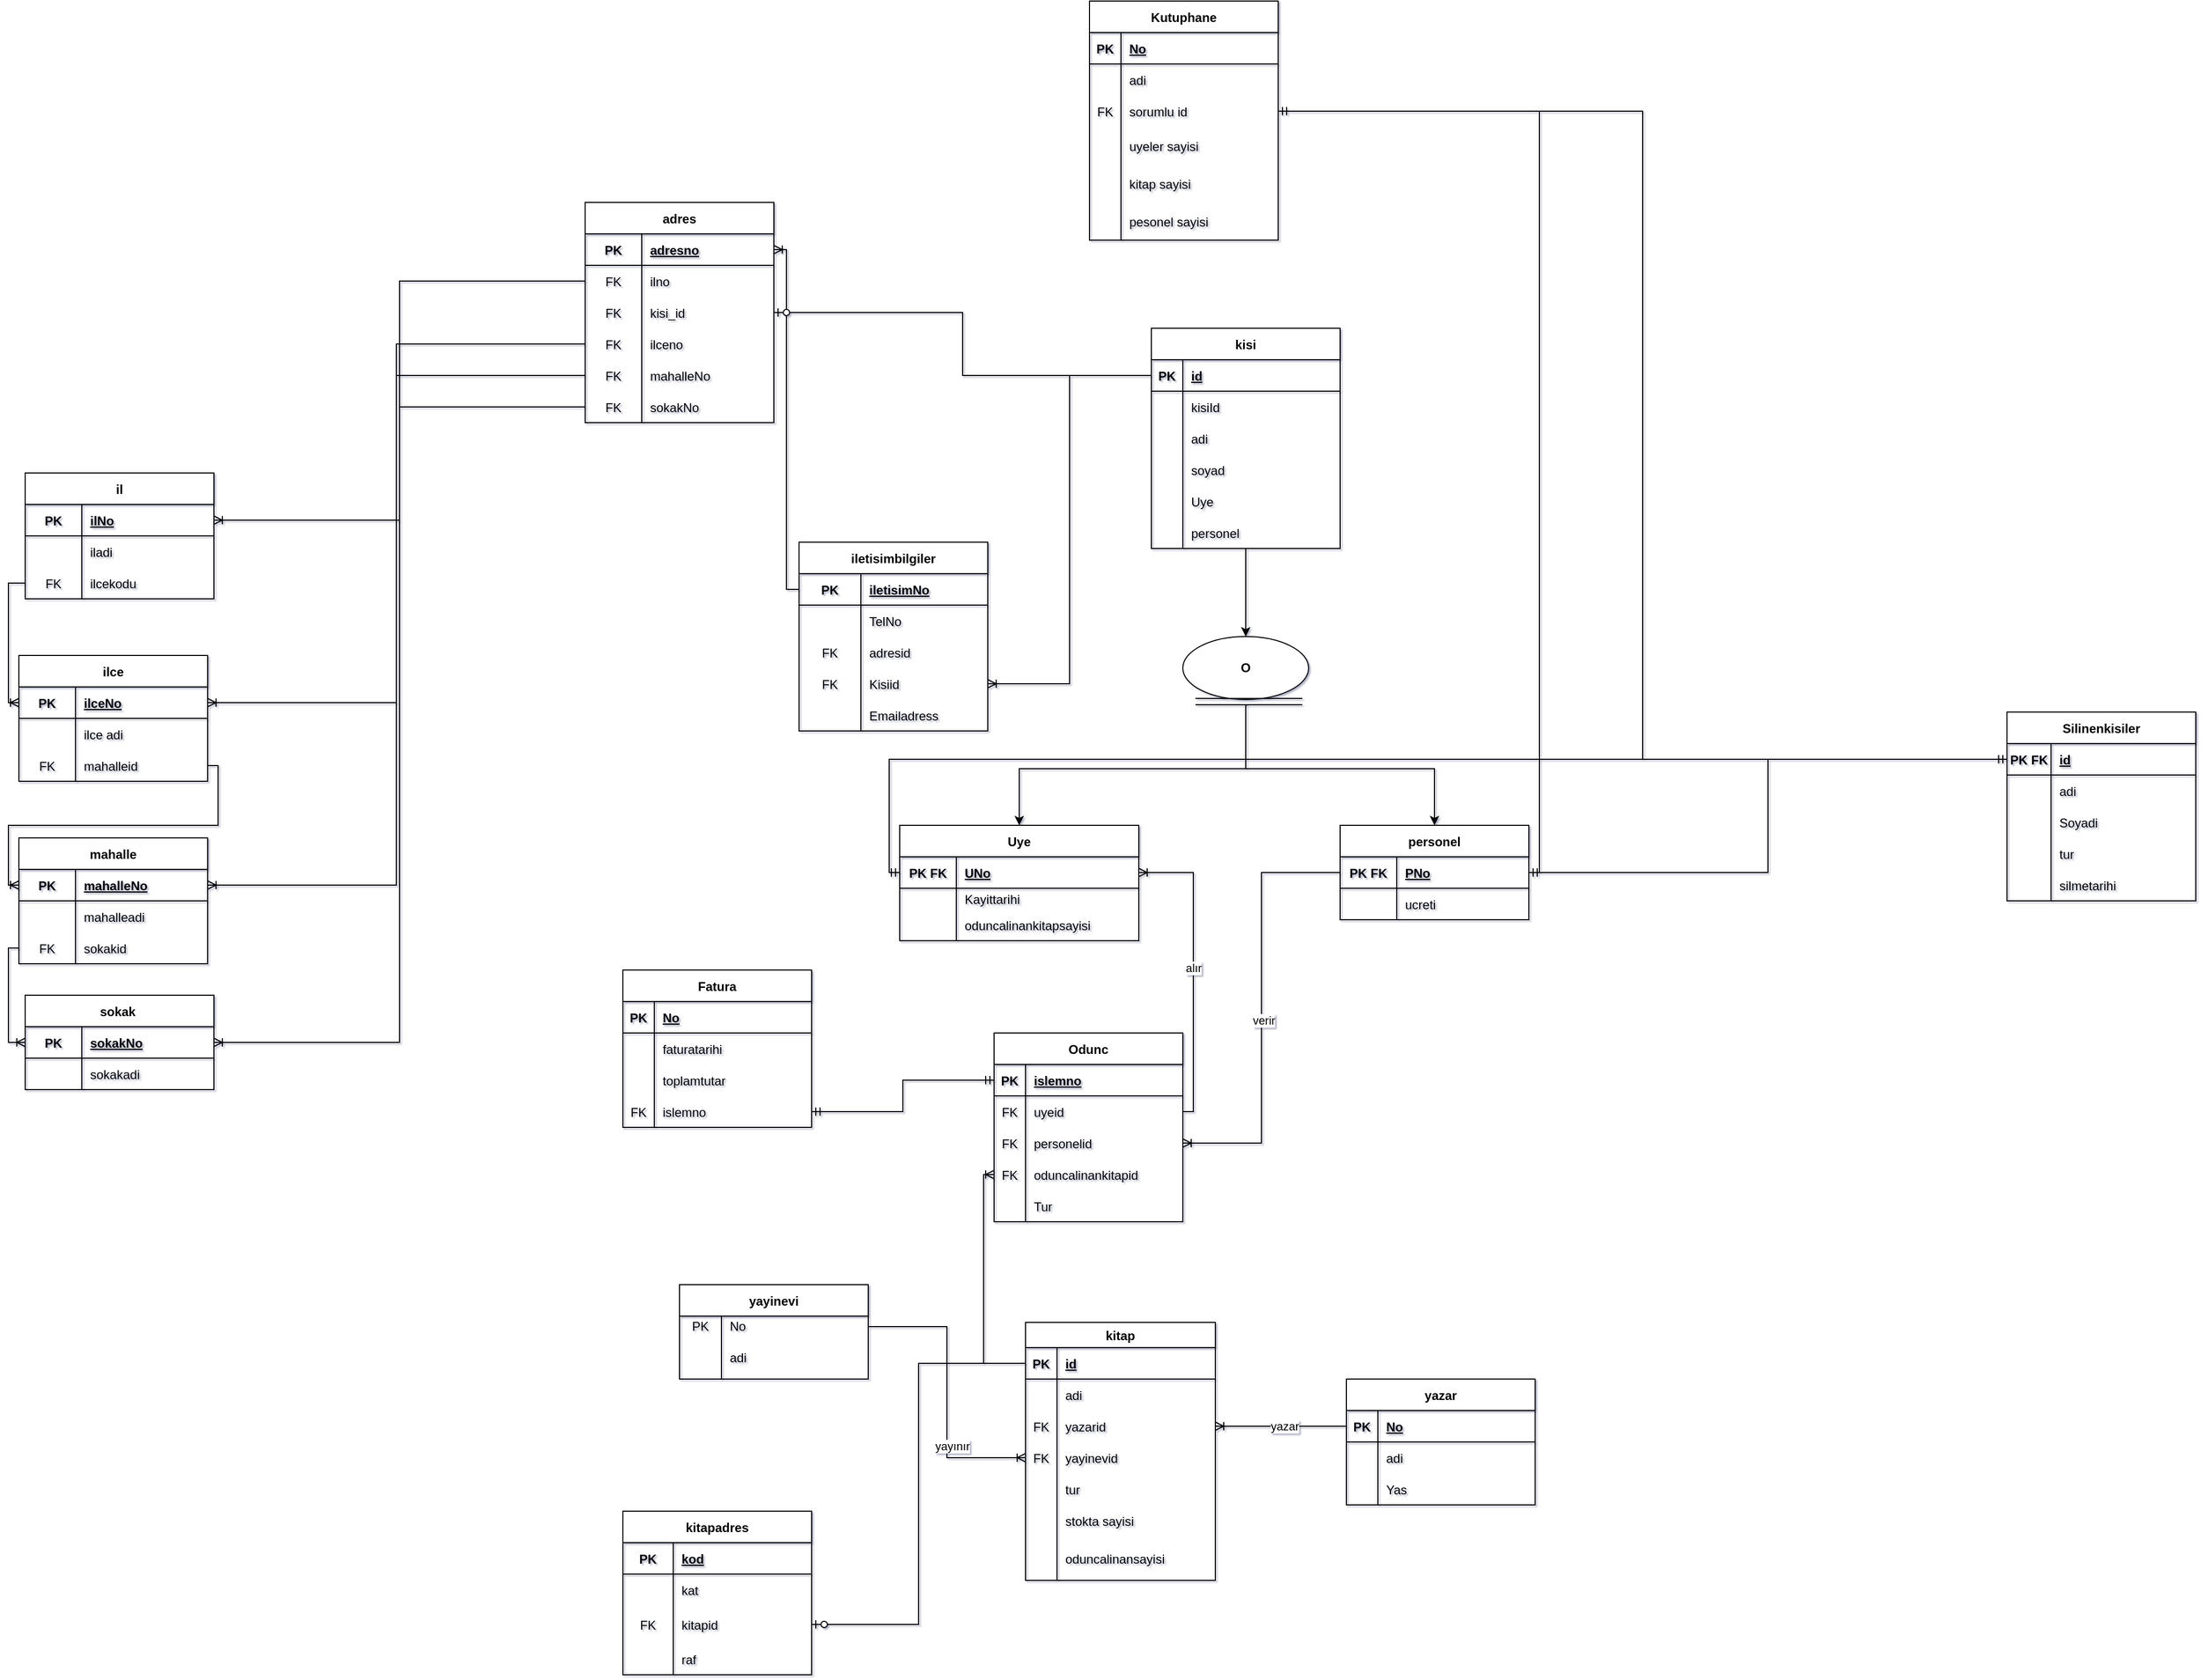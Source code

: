 <mxfile version="20.6.2" type="device"><diagram id="R2lEEEUBdFMjLlhIrx00" name="Page-1"><mxGraphModel dx="2453" dy="693" grid="1" gridSize="6" guides="0" tooltips="1" connect="1" arrows="1" fold="1" page="1" pageScale="1" pageWidth="827" pageHeight="1169" math="0" shadow="1" extFonts="Permanent Marker^https://fonts.googleapis.com/css?family=Permanent+Marker"><root><mxCell id="0"/><mxCell id="1" parent="0"/><mxCell id="x_Abh0caZ3qoFariuR7x-52" value="yayinevi" style="shape=table;startSize=30;container=1;collapsible=0;childLayout=tableLayout;fixedRows=1;rowLines=0;fontStyle=1;rounded=0;" parent="1" vertex="1"><mxGeometry x="-114" y="1542" width="180" height="90" as="geometry"/></mxCell><mxCell id="x_Abh0caZ3qoFariuR7x-53" value="" style="shape=tableRow;horizontal=0;startSize=0;swimlaneHead=0;swimlaneBody=0;top=0;left=0;bottom=0;right=0;collapsible=0;dropTarget=0;fillColor=none;points=[[0,0.5],[1,0.5]];portConstraint=eastwest;rounded=0;" parent="x_Abh0caZ3qoFariuR7x-52" vertex="1"><mxGeometry y="30" width="180" height="20" as="geometry"/></mxCell><mxCell id="x_Abh0caZ3qoFariuR7x-54" value="PK" style="shape=partialRectangle;html=1;whiteSpace=wrap;connectable=0;fillColor=none;top=0;left=0;bottom=0;right=0;overflow=hidden;pointerEvents=1;rounded=0;" parent="x_Abh0caZ3qoFariuR7x-53" vertex="1"><mxGeometry width="40" height="20" as="geometry"><mxRectangle width="40" height="20" as="alternateBounds"/></mxGeometry></mxCell><mxCell id="x_Abh0caZ3qoFariuR7x-55" value="No" style="shape=partialRectangle;html=1;whiteSpace=wrap;connectable=0;fillColor=none;top=0;left=0;bottom=0;right=0;align=left;spacingLeft=6;overflow=hidden;rounded=0;" parent="x_Abh0caZ3qoFariuR7x-53" vertex="1"><mxGeometry x="40" width="140" height="20" as="geometry"><mxRectangle width="140" height="20" as="alternateBounds"/></mxGeometry></mxCell><mxCell id="x_Abh0caZ3qoFariuR7x-56" value="" style="shape=tableRow;horizontal=0;startSize=0;swimlaneHead=0;swimlaneBody=0;top=0;left=0;bottom=0;right=0;collapsible=0;dropTarget=0;fillColor=none;points=[[0,0.5],[1,0.5]];portConstraint=eastwest;rounded=0;" parent="x_Abh0caZ3qoFariuR7x-52" vertex="1"><mxGeometry y="50" width="180" height="40" as="geometry"/></mxCell><mxCell id="x_Abh0caZ3qoFariuR7x-57" value="" style="shape=partialRectangle;html=1;whiteSpace=wrap;connectable=0;fillColor=none;top=0;left=0;bottom=0;right=0;overflow=hidden;rounded=0;" parent="x_Abh0caZ3qoFariuR7x-56" vertex="1"><mxGeometry width="40" height="40" as="geometry"><mxRectangle width="40" height="40" as="alternateBounds"/></mxGeometry></mxCell><mxCell id="x_Abh0caZ3qoFariuR7x-58" value="adi" style="shape=partialRectangle;html=1;whiteSpace=wrap;connectable=0;fillColor=none;top=0;left=0;bottom=0;right=0;align=left;spacingLeft=6;overflow=hidden;rounded=0;" parent="x_Abh0caZ3qoFariuR7x-56" vertex="1"><mxGeometry x="40" width="140" height="40" as="geometry"><mxRectangle width="140" height="40" as="alternateBounds"/></mxGeometry></mxCell><mxCell id="x_Abh0caZ3qoFariuR7x-63" value="Kutuphane" style="shape=table;startSize=30;container=1;collapsible=1;childLayout=tableLayout;fixedRows=1;rowLines=0;fontStyle=1;align=center;resizeLast=1;rounded=0;" parent="1" vertex="1"><mxGeometry x="277" y="318" width="180" height="228" as="geometry"/></mxCell><mxCell id="x_Abh0caZ3qoFariuR7x-64" value="" style="shape=tableRow;horizontal=0;startSize=0;swimlaneHead=0;swimlaneBody=0;fillColor=none;collapsible=0;dropTarget=0;points=[[0,0.5],[1,0.5]];portConstraint=eastwest;top=0;left=0;right=0;bottom=1;rounded=0;" parent="x_Abh0caZ3qoFariuR7x-63" vertex="1"><mxGeometry y="30" width="180" height="30" as="geometry"/></mxCell><mxCell id="x_Abh0caZ3qoFariuR7x-65" value="PK" style="shape=partialRectangle;connectable=0;fillColor=none;top=0;left=0;bottom=0;right=0;fontStyle=1;overflow=hidden;rounded=0;" parent="x_Abh0caZ3qoFariuR7x-64" vertex="1"><mxGeometry width="30" height="30" as="geometry"><mxRectangle width="30" height="30" as="alternateBounds"/></mxGeometry></mxCell><mxCell id="x_Abh0caZ3qoFariuR7x-66" value="No" style="shape=partialRectangle;connectable=0;fillColor=none;top=0;left=0;bottom=0;right=0;align=left;spacingLeft=6;fontStyle=5;overflow=hidden;rounded=0;" parent="x_Abh0caZ3qoFariuR7x-64" vertex="1"><mxGeometry x="30" width="150" height="30" as="geometry"><mxRectangle width="150" height="30" as="alternateBounds"/></mxGeometry></mxCell><mxCell id="x_Abh0caZ3qoFariuR7x-67" value="" style="shape=tableRow;horizontal=0;startSize=0;swimlaneHead=0;swimlaneBody=0;fillColor=none;collapsible=0;dropTarget=0;points=[[0,0.5],[1,0.5]];portConstraint=eastwest;top=0;left=0;right=0;bottom=0;rounded=0;" parent="x_Abh0caZ3qoFariuR7x-63" vertex="1"><mxGeometry y="60" width="180" height="30" as="geometry"/></mxCell><mxCell id="x_Abh0caZ3qoFariuR7x-68" value="" style="shape=partialRectangle;connectable=0;fillColor=none;top=0;left=0;bottom=0;right=0;editable=1;overflow=hidden;rounded=0;" parent="x_Abh0caZ3qoFariuR7x-67" vertex="1"><mxGeometry width="30" height="30" as="geometry"><mxRectangle width="30" height="30" as="alternateBounds"/></mxGeometry></mxCell><mxCell id="x_Abh0caZ3qoFariuR7x-69" value="adi" style="shape=partialRectangle;connectable=0;fillColor=none;top=0;left=0;bottom=0;right=0;align=left;spacingLeft=6;overflow=hidden;rounded=0;" parent="x_Abh0caZ3qoFariuR7x-67" vertex="1"><mxGeometry x="30" width="150" height="30" as="geometry"><mxRectangle width="150" height="30" as="alternateBounds"/></mxGeometry></mxCell><mxCell id="x_Abh0caZ3qoFariuR7x-70" value="" style="shape=tableRow;horizontal=0;startSize=0;swimlaneHead=0;swimlaneBody=0;fillColor=none;collapsible=0;dropTarget=0;points=[[0,0.5],[1,0.5]];portConstraint=eastwest;top=0;left=0;right=0;bottom=0;rounded=0;" parent="x_Abh0caZ3qoFariuR7x-63" vertex="1"><mxGeometry y="90" width="180" height="30" as="geometry"/></mxCell><mxCell id="x_Abh0caZ3qoFariuR7x-71" value="FK" style="shape=partialRectangle;connectable=0;fillColor=none;top=0;left=0;bottom=0;right=0;editable=1;overflow=hidden;rounded=0;" parent="x_Abh0caZ3qoFariuR7x-70" vertex="1"><mxGeometry width="30" height="30" as="geometry"><mxRectangle width="30" height="30" as="alternateBounds"/></mxGeometry></mxCell><mxCell id="x_Abh0caZ3qoFariuR7x-72" value="sorumlu id " style="shape=partialRectangle;connectable=0;fillColor=none;top=0;left=0;bottom=0;right=0;align=left;spacingLeft=6;overflow=hidden;rounded=0;" parent="x_Abh0caZ3qoFariuR7x-70" vertex="1"><mxGeometry x="30" width="150" height="30" as="geometry"><mxRectangle width="150" height="30" as="alternateBounds"/></mxGeometry></mxCell><mxCell id="fU52g9mpp5RxzAydDMAP-15" value="" style="shape=tableRow;horizontal=0;startSize=0;swimlaneHead=0;swimlaneBody=0;fillColor=none;collapsible=0;dropTarget=0;points=[[0,0.5],[1,0.5]];portConstraint=eastwest;top=0;left=0;right=0;bottom=0;rounded=0;" parent="x_Abh0caZ3qoFariuR7x-63" vertex="1"><mxGeometry y="120" width="180" height="36" as="geometry"/></mxCell><mxCell id="fU52g9mpp5RxzAydDMAP-16" value="" style="shape=partialRectangle;connectable=0;fillColor=none;top=0;left=0;bottom=0;right=0;editable=1;overflow=hidden;rounded=0;" parent="fU52g9mpp5RxzAydDMAP-15" vertex="1"><mxGeometry width="30" height="36" as="geometry"><mxRectangle width="30" height="36" as="alternateBounds"/></mxGeometry></mxCell><mxCell id="fU52g9mpp5RxzAydDMAP-17" value="uyeler sayisi" style="shape=partialRectangle;connectable=0;fillColor=none;top=0;left=0;bottom=0;right=0;align=left;spacingLeft=6;overflow=hidden;rounded=0;" parent="fU52g9mpp5RxzAydDMAP-15" vertex="1"><mxGeometry x="30" width="150" height="36" as="geometry"><mxRectangle width="150" height="36" as="alternateBounds"/></mxGeometry></mxCell><mxCell id="fU52g9mpp5RxzAydDMAP-18" value="" style="shape=tableRow;horizontal=0;startSize=0;swimlaneHead=0;swimlaneBody=0;fillColor=none;collapsible=0;dropTarget=0;points=[[0,0.5],[1,0.5]];portConstraint=eastwest;top=0;left=0;right=0;bottom=0;rounded=0;" parent="x_Abh0caZ3qoFariuR7x-63" vertex="1"><mxGeometry y="156" width="180" height="36" as="geometry"/></mxCell><mxCell id="fU52g9mpp5RxzAydDMAP-19" value="" style="shape=partialRectangle;connectable=0;fillColor=none;top=0;left=0;bottom=0;right=0;editable=1;overflow=hidden;rounded=0;" parent="fU52g9mpp5RxzAydDMAP-18" vertex="1"><mxGeometry width="30" height="36" as="geometry"><mxRectangle width="30" height="36" as="alternateBounds"/></mxGeometry></mxCell><mxCell id="fU52g9mpp5RxzAydDMAP-20" value="kitap sayisi" style="shape=partialRectangle;connectable=0;fillColor=none;top=0;left=0;bottom=0;right=0;align=left;spacingLeft=6;overflow=hidden;rounded=0;" parent="fU52g9mpp5RxzAydDMAP-18" vertex="1"><mxGeometry x="30" width="150" height="36" as="geometry"><mxRectangle width="150" height="36" as="alternateBounds"/></mxGeometry></mxCell><mxCell id="fU52g9mpp5RxzAydDMAP-54" value="" style="shape=tableRow;horizontal=0;startSize=0;swimlaneHead=0;swimlaneBody=0;fillColor=none;collapsible=0;dropTarget=0;points=[[0,0.5],[1,0.5]];portConstraint=eastwest;top=0;left=0;right=0;bottom=0;rounded=0;" parent="x_Abh0caZ3qoFariuR7x-63" vertex="1"><mxGeometry y="192" width="180" height="36" as="geometry"/></mxCell><mxCell id="fU52g9mpp5RxzAydDMAP-55" value="" style="shape=partialRectangle;connectable=0;fillColor=none;top=0;left=0;bottom=0;right=0;editable=1;overflow=hidden;rounded=0;" parent="fU52g9mpp5RxzAydDMAP-54" vertex="1"><mxGeometry width="30" height="36" as="geometry"><mxRectangle width="30" height="36" as="alternateBounds"/></mxGeometry></mxCell><mxCell id="fU52g9mpp5RxzAydDMAP-56" value="pesonel sayisi" style="shape=partialRectangle;connectable=0;fillColor=none;top=0;left=0;bottom=0;right=0;align=left;spacingLeft=6;overflow=hidden;rounded=0;" parent="fU52g9mpp5RxzAydDMAP-54" vertex="1"><mxGeometry x="30" width="150" height="36" as="geometry"><mxRectangle width="150" height="36" as="alternateBounds"/></mxGeometry></mxCell><mxCell id="x_Abh0caZ3qoFariuR7x-137" value="kitap" style="shape=table;startSize=24;container=1;collapsible=1;childLayout=tableLayout;fixedRows=1;rowLines=0;fontStyle=1;align=center;resizeLast=1;rounded=0;" parent="1" vertex="1"><mxGeometry x="216" y="1578" width="181" height="246" as="geometry"><mxRectangle x="66" y="582" width="72" height="30" as="alternateBounds"/></mxGeometry></mxCell><mxCell id="x_Abh0caZ3qoFariuR7x-138" value="" style="shape=tableRow;horizontal=0;startSize=0;swimlaneHead=0;swimlaneBody=0;fillColor=none;collapsible=0;dropTarget=0;points=[[0,0.5],[1,0.5]];portConstraint=eastwest;top=0;left=0;right=0;bottom=1;rounded=0;" parent="x_Abh0caZ3qoFariuR7x-137" vertex="1"><mxGeometry y="24" width="181" height="30" as="geometry"/></mxCell><mxCell id="x_Abh0caZ3qoFariuR7x-139" value="PK" style="shape=partialRectangle;connectable=0;fillColor=none;top=0;left=0;bottom=0;right=0;fontStyle=1;overflow=hidden;rounded=0;" parent="x_Abh0caZ3qoFariuR7x-138" vertex="1"><mxGeometry width="30" height="30" as="geometry"><mxRectangle width="30" height="30" as="alternateBounds"/></mxGeometry></mxCell><mxCell id="x_Abh0caZ3qoFariuR7x-140" value="id" style="shape=partialRectangle;connectable=0;fillColor=none;top=0;left=0;bottom=0;right=0;align=left;spacingLeft=6;fontStyle=5;overflow=hidden;rounded=0;" parent="x_Abh0caZ3qoFariuR7x-138" vertex="1"><mxGeometry x="30" width="151" height="30" as="geometry"><mxRectangle width="151" height="30" as="alternateBounds"/></mxGeometry></mxCell><mxCell id="x_Abh0caZ3qoFariuR7x-153" value="" style="shape=tableRow;horizontal=0;startSize=0;swimlaneHead=0;swimlaneBody=0;fillColor=none;collapsible=0;dropTarget=0;points=[[0,0.5],[1,0.5]];portConstraint=eastwest;top=0;left=0;right=0;bottom=0;rounded=0;" parent="x_Abh0caZ3qoFariuR7x-137" vertex="1"><mxGeometry y="54" width="181" height="30" as="geometry"/></mxCell><mxCell id="x_Abh0caZ3qoFariuR7x-154" value="" style="shape=partialRectangle;connectable=0;fillColor=none;top=0;left=0;bottom=0;right=0;editable=1;overflow=hidden;rounded=0;" parent="x_Abh0caZ3qoFariuR7x-153" vertex="1"><mxGeometry width="30" height="30" as="geometry"><mxRectangle width="30" height="30" as="alternateBounds"/></mxGeometry></mxCell><mxCell id="x_Abh0caZ3qoFariuR7x-155" value="adi" style="shape=partialRectangle;connectable=0;fillColor=none;top=0;left=0;bottom=0;right=0;align=left;spacingLeft=6;overflow=hidden;rounded=0;" parent="x_Abh0caZ3qoFariuR7x-153" vertex="1"><mxGeometry x="30" width="151" height="30" as="geometry"><mxRectangle width="151" height="30" as="alternateBounds"/></mxGeometry></mxCell><mxCell id="x_Abh0caZ3qoFariuR7x-141" value="" style="shape=tableRow;horizontal=0;startSize=0;swimlaneHead=0;swimlaneBody=0;fillColor=none;collapsible=0;dropTarget=0;points=[[0,0.5],[1,0.5]];portConstraint=eastwest;top=0;left=0;right=0;bottom=0;rounded=0;" parent="x_Abh0caZ3qoFariuR7x-137" vertex="1"><mxGeometry y="84" width="181" height="30" as="geometry"/></mxCell><mxCell id="x_Abh0caZ3qoFariuR7x-142" value="FK" style="shape=partialRectangle;connectable=0;fillColor=none;top=0;left=0;bottom=0;right=0;editable=1;overflow=hidden;rounded=0;" parent="x_Abh0caZ3qoFariuR7x-141" vertex="1"><mxGeometry width="30" height="30" as="geometry"><mxRectangle width="30" height="30" as="alternateBounds"/></mxGeometry></mxCell><mxCell id="x_Abh0caZ3qoFariuR7x-143" value="yazarid" style="shape=partialRectangle;connectable=0;fillColor=none;top=0;left=0;bottom=0;right=0;align=left;spacingLeft=6;overflow=hidden;rounded=0;" parent="x_Abh0caZ3qoFariuR7x-141" vertex="1"><mxGeometry x="30" width="151" height="30" as="geometry"><mxRectangle width="151" height="30" as="alternateBounds"/></mxGeometry></mxCell><mxCell id="x_Abh0caZ3qoFariuR7x-144" value="" style="shape=tableRow;horizontal=0;startSize=0;swimlaneHead=0;swimlaneBody=0;fillColor=none;collapsible=0;dropTarget=0;points=[[0,0.5],[1,0.5]];portConstraint=eastwest;top=0;left=0;right=0;bottom=0;rounded=0;" parent="x_Abh0caZ3qoFariuR7x-137" vertex="1"><mxGeometry y="114" width="181" height="30" as="geometry"/></mxCell><mxCell id="x_Abh0caZ3qoFariuR7x-145" value="FK" style="shape=partialRectangle;connectable=0;fillColor=none;top=0;left=0;bottom=0;right=0;editable=1;overflow=hidden;rounded=0;" parent="x_Abh0caZ3qoFariuR7x-144" vertex="1"><mxGeometry width="30" height="30" as="geometry"><mxRectangle width="30" height="30" as="alternateBounds"/></mxGeometry></mxCell><mxCell id="x_Abh0caZ3qoFariuR7x-146" value="yayinevid" style="shape=partialRectangle;connectable=0;fillColor=none;top=0;left=0;bottom=0;right=0;align=left;spacingLeft=6;overflow=hidden;rounded=0;" parent="x_Abh0caZ3qoFariuR7x-144" vertex="1"><mxGeometry x="30" width="151" height="30" as="geometry"><mxRectangle width="151" height="30" as="alternateBounds"/></mxGeometry></mxCell><mxCell id="x_Abh0caZ3qoFariuR7x-147" value="" style="shape=tableRow;horizontal=0;startSize=0;swimlaneHead=0;swimlaneBody=0;fillColor=none;collapsible=0;dropTarget=0;points=[[0,0.5],[1,0.5]];portConstraint=eastwest;top=0;left=0;right=0;bottom=0;rounded=0;" parent="x_Abh0caZ3qoFariuR7x-137" vertex="1"><mxGeometry y="144" width="181" height="30" as="geometry"/></mxCell><mxCell id="x_Abh0caZ3qoFariuR7x-148" value="" style="shape=partialRectangle;connectable=0;fillColor=none;top=0;left=0;bottom=0;right=0;editable=1;overflow=hidden;rounded=0;" parent="x_Abh0caZ3qoFariuR7x-147" vertex="1"><mxGeometry width="30" height="30" as="geometry"><mxRectangle width="30" height="30" as="alternateBounds"/></mxGeometry></mxCell><mxCell id="x_Abh0caZ3qoFariuR7x-149" value="tur" style="shape=partialRectangle;connectable=0;fillColor=none;top=0;left=0;bottom=0;right=0;align=left;spacingLeft=6;overflow=hidden;rounded=0;" parent="x_Abh0caZ3qoFariuR7x-147" vertex="1"><mxGeometry x="30" width="151" height="30" as="geometry"><mxRectangle width="151" height="30" as="alternateBounds"/></mxGeometry></mxCell><mxCell id="x_Abh0caZ3qoFariuR7x-213" value="" style="shape=tableRow;horizontal=0;startSize=0;swimlaneHead=0;swimlaneBody=0;fillColor=none;collapsible=0;dropTarget=0;points=[[0,0.5],[1,0.5]];portConstraint=eastwest;top=0;left=0;right=0;bottom=0;rounded=0;" parent="x_Abh0caZ3qoFariuR7x-137" vertex="1"><mxGeometry y="174" width="181" height="30" as="geometry"/></mxCell><mxCell id="x_Abh0caZ3qoFariuR7x-214" value="" style="shape=partialRectangle;connectable=0;fillColor=none;top=0;left=0;bottom=0;right=0;editable=1;overflow=hidden;rounded=0;" parent="x_Abh0caZ3qoFariuR7x-213" vertex="1"><mxGeometry width="30" height="30" as="geometry"><mxRectangle width="30" height="30" as="alternateBounds"/></mxGeometry></mxCell><mxCell id="x_Abh0caZ3qoFariuR7x-215" value="stokta sayisi" style="shape=partialRectangle;connectable=0;fillColor=none;top=0;left=0;bottom=0;right=0;align=left;spacingLeft=6;overflow=hidden;rounded=0;" parent="x_Abh0caZ3qoFariuR7x-213" vertex="1"><mxGeometry x="30" width="151" height="30" as="geometry"><mxRectangle width="151" height="30" as="alternateBounds"/></mxGeometry></mxCell><mxCell id="x_Abh0caZ3qoFariuR7x-216" value="" style="shape=tableRow;horizontal=0;startSize=0;swimlaneHead=0;swimlaneBody=0;fillColor=none;collapsible=0;dropTarget=0;points=[[0,0.5],[1,0.5]];portConstraint=eastwest;top=0;left=0;right=0;bottom=0;rounded=0;" parent="x_Abh0caZ3qoFariuR7x-137" vertex="1"><mxGeometry y="204" width="181" height="42" as="geometry"/></mxCell><mxCell id="x_Abh0caZ3qoFariuR7x-217" value="" style="shape=partialRectangle;connectable=0;fillColor=none;top=0;left=0;bottom=0;right=0;editable=1;overflow=hidden;rounded=0;" parent="x_Abh0caZ3qoFariuR7x-216" vertex="1"><mxGeometry width="30" height="42" as="geometry"><mxRectangle width="30" height="42" as="alternateBounds"/></mxGeometry></mxCell><mxCell id="x_Abh0caZ3qoFariuR7x-218" value="oduncalinansayisi" style="shape=partialRectangle;connectable=0;fillColor=none;top=0;left=0;bottom=0;right=0;align=left;spacingLeft=6;overflow=hidden;rounded=0;" parent="x_Abh0caZ3qoFariuR7x-216" vertex="1"><mxGeometry x="30" width="151" height="42" as="geometry"><mxRectangle width="151" height="42" as="alternateBounds"/></mxGeometry></mxCell><mxCell id="x_Abh0caZ3qoFariuR7x-233" value="yazar" style="shape=table;startSize=30;container=1;collapsible=1;childLayout=tableLayout;fixedRows=1;rowLines=0;fontStyle=1;align=center;resizeLast=1;rounded=0;" parent="1" vertex="1"><mxGeometry x="522" y="1632" width="180" height="120" as="geometry"/></mxCell><mxCell id="x_Abh0caZ3qoFariuR7x-234" value="" style="shape=tableRow;horizontal=0;startSize=0;swimlaneHead=0;swimlaneBody=0;fillColor=none;collapsible=0;dropTarget=0;points=[[0,0.5],[1,0.5]];portConstraint=eastwest;top=0;left=0;right=0;bottom=1;rounded=0;" parent="x_Abh0caZ3qoFariuR7x-233" vertex="1"><mxGeometry y="30" width="180" height="30" as="geometry"/></mxCell><mxCell id="x_Abh0caZ3qoFariuR7x-235" value="PK" style="shape=partialRectangle;connectable=0;fillColor=none;top=0;left=0;bottom=0;right=0;fontStyle=1;overflow=hidden;rounded=0;" parent="x_Abh0caZ3qoFariuR7x-234" vertex="1"><mxGeometry width="30" height="30" as="geometry"><mxRectangle width="30" height="30" as="alternateBounds"/></mxGeometry></mxCell><mxCell id="x_Abh0caZ3qoFariuR7x-236" value="No" style="shape=partialRectangle;connectable=0;fillColor=none;top=0;left=0;bottom=0;right=0;align=left;spacingLeft=6;fontStyle=5;overflow=hidden;rounded=0;" parent="x_Abh0caZ3qoFariuR7x-234" vertex="1"><mxGeometry x="30" width="150" height="30" as="geometry"><mxRectangle width="150" height="30" as="alternateBounds"/></mxGeometry></mxCell><mxCell id="x_Abh0caZ3qoFariuR7x-237" value="" style="shape=tableRow;horizontal=0;startSize=0;swimlaneHead=0;swimlaneBody=0;fillColor=none;collapsible=0;dropTarget=0;points=[[0,0.5],[1,0.5]];portConstraint=eastwest;top=0;left=0;right=0;bottom=0;rounded=0;" parent="x_Abh0caZ3qoFariuR7x-233" vertex="1"><mxGeometry y="60" width="180" height="30" as="geometry"/></mxCell><mxCell id="x_Abh0caZ3qoFariuR7x-238" value="" style="shape=partialRectangle;connectable=0;fillColor=none;top=0;left=0;bottom=0;right=0;editable=1;overflow=hidden;rounded=0;" parent="x_Abh0caZ3qoFariuR7x-237" vertex="1"><mxGeometry width="30" height="30" as="geometry"><mxRectangle width="30" height="30" as="alternateBounds"/></mxGeometry></mxCell><mxCell id="x_Abh0caZ3qoFariuR7x-239" value="adi" style="shape=partialRectangle;connectable=0;fillColor=none;top=0;left=0;bottom=0;right=0;align=left;spacingLeft=6;overflow=hidden;rounded=0;" parent="x_Abh0caZ3qoFariuR7x-237" vertex="1"><mxGeometry x="30" width="150" height="30" as="geometry"><mxRectangle width="150" height="30" as="alternateBounds"/></mxGeometry></mxCell><mxCell id="x_Abh0caZ3qoFariuR7x-240" value="" style="shape=tableRow;horizontal=0;startSize=0;swimlaneHead=0;swimlaneBody=0;fillColor=none;collapsible=0;dropTarget=0;points=[[0,0.5],[1,0.5]];portConstraint=eastwest;top=0;left=0;right=0;bottom=0;rounded=0;" parent="x_Abh0caZ3qoFariuR7x-233" vertex="1"><mxGeometry y="90" width="180" height="30" as="geometry"/></mxCell><mxCell id="x_Abh0caZ3qoFariuR7x-241" value="" style="shape=partialRectangle;connectable=0;fillColor=none;top=0;left=0;bottom=0;right=0;editable=1;overflow=hidden;rounded=0;" parent="x_Abh0caZ3qoFariuR7x-240" vertex="1"><mxGeometry width="30" height="30" as="geometry"><mxRectangle width="30" height="30" as="alternateBounds"/></mxGeometry></mxCell><mxCell id="x_Abh0caZ3qoFariuR7x-242" value="Yas" style="shape=partialRectangle;connectable=0;fillColor=none;top=0;left=0;bottom=0;right=0;align=left;spacingLeft=6;overflow=hidden;rounded=0;" parent="x_Abh0caZ3qoFariuR7x-240" vertex="1"><mxGeometry x="30" width="150" height="30" as="geometry"><mxRectangle width="150" height="30" as="alternateBounds"/></mxGeometry></mxCell><mxCell id="x_Abh0caZ3qoFariuR7x-374" value="" style="edgeStyle=orthogonalEdgeStyle;rounded=0;orthogonalLoop=1;jettySize=auto;html=1;" parent="1" source="x_Abh0caZ3qoFariuR7x-247" target="x_Abh0caZ3qoFariuR7x-373" edge="1"><mxGeometry relative="1" as="geometry"/></mxCell><mxCell id="x_Abh0caZ3qoFariuR7x-247" value="kisi" style="shape=table;startSize=30;container=1;collapsible=1;childLayout=tableLayout;fixedRows=1;rowLines=0;fontStyle=1;align=center;resizeLast=1;rounded=0;" parent="1" vertex="1"><mxGeometry x="336" y="630" width="180" height="210" as="geometry"/></mxCell><mxCell id="x_Abh0caZ3qoFariuR7x-248" value="" style="shape=tableRow;horizontal=0;startSize=0;swimlaneHead=0;swimlaneBody=0;fillColor=none;collapsible=0;dropTarget=0;points=[[0,0.5],[1,0.5]];portConstraint=eastwest;top=0;left=0;right=0;bottom=1;rounded=0;" parent="x_Abh0caZ3qoFariuR7x-247" vertex="1"><mxGeometry y="30" width="180" height="30" as="geometry"/></mxCell><mxCell id="x_Abh0caZ3qoFariuR7x-249" value="PK" style="shape=partialRectangle;connectable=0;fillColor=none;top=0;left=0;bottom=0;right=0;fontStyle=1;overflow=hidden;rounded=0;" parent="x_Abh0caZ3qoFariuR7x-248" vertex="1"><mxGeometry width="30" height="30" as="geometry"><mxRectangle width="30" height="30" as="alternateBounds"/></mxGeometry></mxCell><mxCell id="x_Abh0caZ3qoFariuR7x-250" value="id" style="shape=partialRectangle;connectable=0;fillColor=none;top=0;left=0;bottom=0;right=0;align=left;spacingLeft=6;fontStyle=5;overflow=hidden;rounded=0;" parent="x_Abh0caZ3qoFariuR7x-248" vertex="1"><mxGeometry x="30" width="150" height="30" as="geometry"><mxRectangle width="150" height="30" as="alternateBounds"/></mxGeometry></mxCell><mxCell id="x_Abh0caZ3qoFariuR7x-251" value="" style="shape=tableRow;horizontal=0;startSize=0;swimlaneHead=0;swimlaneBody=0;fillColor=none;collapsible=0;dropTarget=0;points=[[0,0.5],[1,0.5]];portConstraint=eastwest;top=0;left=0;right=0;bottom=0;rounded=0;" parent="x_Abh0caZ3qoFariuR7x-247" vertex="1"><mxGeometry y="60" width="180" height="30" as="geometry"/></mxCell><mxCell id="x_Abh0caZ3qoFariuR7x-252" value="" style="shape=partialRectangle;connectable=0;fillColor=none;top=0;left=0;bottom=0;right=0;editable=1;overflow=hidden;rounded=0;" parent="x_Abh0caZ3qoFariuR7x-251" vertex="1"><mxGeometry width="30" height="30" as="geometry"><mxRectangle width="30" height="30" as="alternateBounds"/></mxGeometry></mxCell><mxCell id="x_Abh0caZ3qoFariuR7x-253" value="kisiId" style="shape=partialRectangle;connectable=0;fillColor=none;top=0;left=0;bottom=0;right=0;align=left;spacingLeft=6;overflow=hidden;rounded=0;" parent="x_Abh0caZ3qoFariuR7x-251" vertex="1"><mxGeometry x="30" width="150" height="30" as="geometry"><mxRectangle width="150" height="30" as="alternateBounds"/></mxGeometry></mxCell><mxCell id="pKtWVKFFGj_MQLusiRST-7" value="" style="shape=tableRow;horizontal=0;startSize=0;swimlaneHead=0;swimlaneBody=0;fillColor=none;collapsible=0;dropTarget=0;points=[[0,0.5],[1,0.5]];portConstraint=eastwest;top=0;left=0;right=0;bottom=0;rounded=0;" parent="x_Abh0caZ3qoFariuR7x-247" vertex="1"><mxGeometry y="90" width="180" height="30" as="geometry"/></mxCell><mxCell id="pKtWVKFFGj_MQLusiRST-8" value="" style="shape=partialRectangle;connectable=0;fillColor=none;top=0;left=0;bottom=0;right=0;editable=1;overflow=hidden;rounded=0;" parent="pKtWVKFFGj_MQLusiRST-7" vertex="1"><mxGeometry width="30" height="30" as="geometry"><mxRectangle width="30" height="30" as="alternateBounds"/></mxGeometry></mxCell><mxCell id="pKtWVKFFGj_MQLusiRST-9" value="adi" style="shape=partialRectangle;connectable=0;fillColor=none;top=0;left=0;bottom=0;right=0;align=left;spacingLeft=6;overflow=hidden;rounded=0;" parent="pKtWVKFFGj_MQLusiRST-7" vertex="1"><mxGeometry x="30" width="150" height="30" as="geometry"><mxRectangle width="150" height="30" as="alternateBounds"/></mxGeometry></mxCell><mxCell id="x_Abh0caZ3qoFariuR7x-254" value="" style="shape=tableRow;horizontal=0;startSize=0;swimlaneHead=0;swimlaneBody=0;fillColor=none;collapsible=0;dropTarget=0;points=[[0,0.5],[1,0.5]];portConstraint=eastwest;top=0;left=0;right=0;bottom=0;rounded=0;" parent="x_Abh0caZ3qoFariuR7x-247" vertex="1"><mxGeometry y="120" width="180" height="30" as="geometry"/></mxCell><mxCell id="x_Abh0caZ3qoFariuR7x-255" value="" style="shape=partialRectangle;connectable=0;fillColor=none;top=0;left=0;bottom=0;right=0;editable=1;overflow=hidden;rounded=0;" parent="x_Abh0caZ3qoFariuR7x-254" vertex="1"><mxGeometry width="30" height="30" as="geometry"><mxRectangle width="30" height="30" as="alternateBounds"/></mxGeometry></mxCell><mxCell id="x_Abh0caZ3qoFariuR7x-256" value="soyad" style="shape=partialRectangle;connectable=0;fillColor=none;top=0;left=0;bottom=0;right=0;align=left;spacingLeft=6;overflow=hidden;rounded=0;" parent="x_Abh0caZ3qoFariuR7x-254" vertex="1"><mxGeometry x="30" width="150" height="30" as="geometry"><mxRectangle width="150" height="30" as="alternateBounds"/></mxGeometry></mxCell><mxCell id="x_Abh0caZ3qoFariuR7x-257" value="" style="shape=tableRow;horizontal=0;startSize=0;swimlaneHead=0;swimlaneBody=0;fillColor=none;collapsible=0;dropTarget=0;points=[[0,0.5],[1,0.5]];portConstraint=eastwest;top=0;left=0;right=0;bottom=0;rounded=0;" parent="x_Abh0caZ3qoFariuR7x-247" vertex="1"><mxGeometry y="150" width="180" height="30" as="geometry"/></mxCell><mxCell id="x_Abh0caZ3qoFariuR7x-258" value="" style="shape=partialRectangle;connectable=0;fillColor=none;top=0;left=0;bottom=0;right=0;editable=1;overflow=hidden;rounded=0;" parent="x_Abh0caZ3qoFariuR7x-257" vertex="1"><mxGeometry width="30" height="30" as="geometry"><mxRectangle width="30" height="30" as="alternateBounds"/></mxGeometry></mxCell><mxCell id="x_Abh0caZ3qoFariuR7x-259" value="Uye" style="shape=partialRectangle;connectable=0;fillColor=none;top=0;left=0;bottom=0;right=0;align=left;spacingLeft=6;overflow=hidden;rounded=0;" parent="x_Abh0caZ3qoFariuR7x-257" vertex="1"><mxGeometry x="30" width="150" height="30" as="geometry"><mxRectangle width="150" height="30" as="alternateBounds"/></mxGeometry></mxCell><mxCell id="x_Abh0caZ3qoFariuR7x-479" value="" style="shape=tableRow;horizontal=0;startSize=0;swimlaneHead=0;swimlaneBody=0;fillColor=none;collapsible=0;dropTarget=0;points=[[0,0.5],[1,0.5]];portConstraint=eastwest;top=0;left=0;right=0;bottom=0;rounded=0;" parent="x_Abh0caZ3qoFariuR7x-247" vertex="1"><mxGeometry y="180" width="180" height="30" as="geometry"/></mxCell><mxCell id="x_Abh0caZ3qoFariuR7x-480" value="" style="shape=partialRectangle;connectable=0;fillColor=none;top=0;left=0;bottom=0;right=0;editable=1;overflow=hidden;rounded=0;" parent="x_Abh0caZ3qoFariuR7x-479" vertex="1"><mxGeometry width="30" height="30" as="geometry"><mxRectangle width="30" height="30" as="alternateBounds"/></mxGeometry></mxCell><mxCell id="x_Abh0caZ3qoFariuR7x-481" value="personel" style="shape=partialRectangle;connectable=0;fillColor=none;top=0;left=0;bottom=0;right=0;align=left;spacingLeft=6;overflow=hidden;rounded=0;" parent="x_Abh0caZ3qoFariuR7x-479" vertex="1"><mxGeometry x="30" width="150" height="30" as="geometry"><mxRectangle width="150" height="30" as="alternateBounds"/></mxGeometry></mxCell><mxCell id="x_Abh0caZ3qoFariuR7x-260" value="personel" style="shape=table;startSize=30;container=1;collapsible=1;childLayout=tableLayout;fixedRows=1;rowLines=0;fontStyle=1;align=center;resizeLast=1;rounded=0;" parent="1" vertex="1"><mxGeometry x="516" y="1104" width="180" height="90" as="geometry"/></mxCell><mxCell id="x_Abh0caZ3qoFariuR7x-261" value="" style="shape=tableRow;horizontal=0;startSize=0;swimlaneHead=0;swimlaneBody=0;fillColor=none;collapsible=0;dropTarget=0;points=[[0,0.5],[1,0.5]];portConstraint=eastwest;top=0;left=0;right=0;bottom=1;rounded=0;" parent="x_Abh0caZ3qoFariuR7x-260" vertex="1"><mxGeometry y="30" width="180" height="30" as="geometry"/></mxCell><mxCell id="x_Abh0caZ3qoFariuR7x-262" value="PK FK" style="shape=partialRectangle;connectable=0;fillColor=none;top=0;left=0;bottom=0;right=0;fontStyle=1;overflow=hidden;rounded=0;" parent="x_Abh0caZ3qoFariuR7x-261" vertex="1"><mxGeometry width="54.0" height="30" as="geometry"><mxRectangle width="54.0" height="30" as="alternateBounds"/></mxGeometry></mxCell><mxCell id="x_Abh0caZ3qoFariuR7x-263" value="PNo" style="shape=partialRectangle;connectable=0;fillColor=none;top=0;left=0;bottom=0;right=0;align=left;spacingLeft=6;fontStyle=5;overflow=hidden;rounded=0;" parent="x_Abh0caZ3qoFariuR7x-261" vertex="1"><mxGeometry x="54.0" width="126.0" height="30" as="geometry"><mxRectangle width="126.0" height="30" as="alternateBounds"/></mxGeometry></mxCell><mxCell id="x_Abh0caZ3qoFariuR7x-264" value="" style="shape=tableRow;horizontal=0;startSize=0;swimlaneHead=0;swimlaneBody=0;fillColor=none;collapsible=0;dropTarget=0;points=[[0,0.5],[1,0.5]];portConstraint=eastwest;top=0;left=0;right=0;bottom=0;rounded=0;" parent="x_Abh0caZ3qoFariuR7x-260" vertex="1"><mxGeometry y="60" width="180" height="30" as="geometry"/></mxCell><mxCell id="x_Abh0caZ3qoFariuR7x-265" value="" style="shape=partialRectangle;connectable=0;fillColor=none;top=0;left=0;bottom=0;right=0;editable=1;overflow=hidden;rounded=0;" parent="x_Abh0caZ3qoFariuR7x-264" vertex="1"><mxGeometry width="54.0" height="30" as="geometry"><mxRectangle width="54.0" height="30" as="alternateBounds"/></mxGeometry></mxCell><mxCell id="x_Abh0caZ3qoFariuR7x-266" value="ucreti" style="shape=partialRectangle;connectable=0;fillColor=none;top=0;left=0;bottom=0;right=0;align=left;spacingLeft=6;overflow=hidden;rounded=0;" parent="x_Abh0caZ3qoFariuR7x-264" vertex="1"><mxGeometry x="54.0" width="126.0" height="30" as="geometry"><mxRectangle width="126.0" height="30" as="alternateBounds"/></mxGeometry></mxCell><mxCell id="x_Abh0caZ3qoFariuR7x-287" value="Uye" style="shape=table;startSize=30;container=1;collapsible=1;childLayout=tableLayout;fixedRows=1;rowLines=0;fontStyle=1;align=center;resizeLast=1;rounded=0;" parent="1" vertex="1"><mxGeometry x="96" y="1104" width="228" height="110" as="geometry"/></mxCell><mxCell id="x_Abh0caZ3qoFariuR7x-288" value="" style="shape=tableRow;horizontal=0;startSize=0;swimlaneHead=0;swimlaneBody=0;fillColor=none;collapsible=0;dropTarget=0;points=[[0,0.5],[1,0.5]];portConstraint=eastwest;top=0;left=0;right=0;bottom=1;rounded=0;" parent="x_Abh0caZ3qoFariuR7x-287" vertex="1"><mxGeometry y="30" width="228" height="30" as="geometry"/></mxCell><mxCell id="x_Abh0caZ3qoFariuR7x-289" value="PK FK" style="shape=partialRectangle;connectable=0;fillColor=none;top=0;left=0;bottom=0;right=0;fontStyle=1;overflow=hidden;rounded=0;" parent="x_Abh0caZ3qoFariuR7x-288" vertex="1"><mxGeometry width="54.0" height="30" as="geometry"><mxRectangle width="54.0" height="30" as="alternateBounds"/></mxGeometry></mxCell><mxCell id="x_Abh0caZ3qoFariuR7x-290" value="UNo" style="shape=partialRectangle;connectable=0;fillColor=none;top=0;left=0;bottom=0;right=0;align=left;spacingLeft=6;fontStyle=5;overflow=hidden;rounded=0;" parent="x_Abh0caZ3qoFariuR7x-288" vertex="1"><mxGeometry x="54.0" width="174.0" height="30" as="geometry"><mxRectangle width="174.0" height="30" as="alternateBounds"/></mxGeometry></mxCell><mxCell id="x_Abh0caZ3qoFariuR7x-291" value="" style="shape=tableRow;horizontal=0;startSize=0;swimlaneHead=0;swimlaneBody=0;fillColor=none;collapsible=0;dropTarget=0;points=[[0,0.5],[1,0.5]];portConstraint=eastwest;top=0;left=0;right=0;bottom=0;rounded=0;" parent="x_Abh0caZ3qoFariuR7x-287" vertex="1"><mxGeometry y="60" width="228" height="20" as="geometry"/></mxCell><mxCell id="x_Abh0caZ3qoFariuR7x-292" value="" style="shape=partialRectangle;connectable=0;fillColor=none;top=0;left=0;bottom=0;right=0;editable=1;overflow=hidden;rounded=0;" parent="x_Abh0caZ3qoFariuR7x-291" vertex="1"><mxGeometry width="54.0" height="20" as="geometry"><mxRectangle width="54.0" height="20" as="alternateBounds"/></mxGeometry></mxCell><mxCell id="x_Abh0caZ3qoFariuR7x-293" value="Kayittarihi" style="shape=partialRectangle;connectable=0;fillColor=none;top=0;left=0;bottom=0;right=0;align=left;spacingLeft=6;overflow=hidden;rounded=0;" parent="x_Abh0caZ3qoFariuR7x-291" vertex="1"><mxGeometry x="54.0" width="174.0" height="20" as="geometry"><mxRectangle width="174.0" height="20" as="alternateBounds"/></mxGeometry></mxCell><mxCell id="x_Abh0caZ3qoFariuR7x-294" value="" style="shape=tableRow;horizontal=0;startSize=0;swimlaneHead=0;swimlaneBody=0;fillColor=none;collapsible=0;dropTarget=0;points=[[0,0.5],[1,0.5]];portConstraint=eastwest;top=0;left=0;right=0;bottom=0;rounded=0;" parent="x_Abh0caZ3qoFariuR7x-287" vertex="1"><mxGeometry y="80" width="228" height="30" as="geometry"/></mxCell><mxCell id="x_Abh0caZ3qoFariuR7x-295" value="" style="shape=partialRectangle;connectable=0;fillColor=none;top=0;left=0;bottom=0;right=0;editable=1;overflow=hidden;rounded=0;" parent="x_Abh0caZ3qoFariuR7x-294" vertex="1"><mxGeometry width="54.0" height="30" as="geometry"><mxRectangle width="54.0" height="30" as="alternateBounds"/></mxGeometry></mxCell><mxCell id="x_Abh0caZ3qoFariuR7x-296" value="oduncalinankitapsayisi" style="shape=partialRectangle;connectable=0;fillColor=none;top=0;left=0;bottom=0;right=0;align=left;spacingLeft=6;overflow=hidden;rounded=0;" parent="x_Abh0caZ3qoFariuR7x-294" vertex="1"><mxGeometry x="54.0" width="174.0" height="30" as="geometry"><mxRectangle width="174.0" height="30" as="alternateBounds"/></mxGeometry></mxCell><mxCell id="x_Abh0caZ3qoFariuR7x-345" value="" style="edgeStyle=orthogonalEdgeStyle;fontSize=12;html=1;endArrow=ERoneToMany;rounded=0;exitX=0;exitY=0.5;exitDx=0;exitDy=0;entryX=1;entryY=0.5;entryDx=0;entryDy=0;" parent="1" source="x_Abh0caZ3qoFariuR7x-234" target="x_Abh0caZ3qoFariuR7x-141" edge="1"><mxGeometry width="100" height="100" relative="1" as="geometry"><mxPoint x="522" y="660" as="sourcePoint"/><mxPoint x="486" y="1734" as="targetPoint"/></mxGeometry></mxCell><mxCell id="ozKMszYExI277OQ21BBO-53" value="yazar" style="edgeLabel;html=1;align=center;verticalAlign=middle;resizable=0;points=[];" parent="x_Abh0caZ3qoFariuR7x-345" vertex="1" connectable="0"><mxGeometry x="-0.06" relative="1" as="geometry"><mxPoint as="offset"/></mxGeometry></mxCell><mxCell id="x_Abh0caZ3qoFariuR7x-373" value="O" style="ellipse;whiteSpace=wrap;html=1;startSize=30;fontStyle=1;rounded=0;" parent="1" vertex="1"><mxGeometry x="366" y="924" width="120" height="60" as="geometry"/></mxCell><mxCell id="x_Abh0caZ3qoFariuR7x-394" style="edgeStyle=orthogonalEdgeStyle;rounded=0;orthogonalLoop=1;jettySize=auto;html=1;exitX=0.5;exitY=1;exitDx=0;exitDy=0;entryX=0.5;entryY=0;entryDx=0;entryDy=0;" parent="1" target="x_Abh0caZ3qoFariuR7x-287" edge="1"><mxGeometry relative="1" as="geometry"><mxPoint x="426" y="1020" as="sourcePoint"/><Array as="points"><mxPoint x="426" y="1050"/><mxPoint x="210" y="1050"/></Array></mxGeometry></mxCell><mxCell id="x_Abh0caZ3qoFariuR7x-395" style="edgeStyle=orthogonalEdgeStyle;rounded=0;orthogonalLoop=1;jettySize=auto;html=1;exitX=0.495;exitY=0.519;exitDx=0;exitDy=0;entryX=0.5;entryY=0;entryDx=0;entryDy=0;exitPerimeter=0;" parent="1" source="x_Abh0caZ3qoFariuR7x-442" target="x_Abh0caZ3qoFariuR7x-260" edge="1"><mxGeometry relative="1" as="geometry"><mxPoint x="426" y="1020" as="sourcePoint"/><Array as="points"><mxPoint x="426" y="989"/><mxPoint x="426" y="1050"/><mxPoint x="606" y="1050"/></Array></mxGeometry></mxCell><mxCell id="x_Abh0caZ3qoFariuR7x-438" value="" style="line;strokeWidth=1;rotatable=0;dashed=0;labelPosition=right;align=left;verticalAlign=middle;spacingTop=0;spacingLeft=6;points=[];portConstraint=eastwest;gradientColor=none;rounded=0;" parent="1" vertex="1"><mxGeometry x="378" y="978" width="102" height="10" as="geometry"/></mxCell><mxCell id="x_Abh0caZ3qoFariuR7x-442" value="" style="line;strokeWidth=1;rotatable=0;dashed=0;labelPosition=right;align=left;verticalAlign=middle;spacingTop=0;spacingLeft=6;points=[];portConstraint=eastwest;gradientColor=none;rounded=0;" parent="1" vertex="1"><mxGeometry x="378" y="984" width="102" height="10" as="geometry"/></mxCell><mxCell id="x_Abh0caZ3qoFariuR7x-443" value="iletisimbilgiler" style="shape=table;startSize=30;container=1;collapsible=1;childLayout=tableLayout;fixedRows=1;rowLines=0;fontStyle=1;align=center;resizeLast=1;gradientColor=none;rounded=0;" parent="1" vertex="1"><mxGeometry y="834" width="180" height="180" as="geometry"/></mxCell><mxCell id="x_Abh0caZ3qoFariuR7x-444" value="" style="shape=tableRow;horizontal=0;startSize=0;swimlaneHead=0;swimlaneBody=0;fillColor=none;collapsible=0;dropTarget=0;points=[[0,0.5],[1,0.5]];portConstraint=eastwest;top=0;left=0;right=0;bottom=1;rounded=0;" parent="x_Abh0caZ3qoFariuR7x-443" vertex="1"><mxGeometry y="30" width="180" height="30" as="geometry"/></mxCell><mxCell id="x_Abh0caZ3qoFariuR7x-445" value="PK" style="shape=partialRectangle;connectable=0;fillColor=none;top=0;left=0;bottom=0;right=0;fontStyle=1;overflow=hidden;rounded=0;" parent="x_Abh0caZ3qoFariuR7x-444" vertex="1"><mxGeometry width="59" height="30" as="geometry"><mxRectangle width="59" height="30" as="alternateBounds"/></mxGeometry></mxCell><mxCell id="x_Abh0caZ3qoFariuR7x-446" value="iletisimNo" style="shape=partialRectangle;connectable=0;fillColor=none;top=0;left=0;bottom=0;right=0;align=left;spacingLeft=6;fontStyle=5;overflow=hidden;rounded=0;" parent="x_Abh0caZ3qoFariuR7x-444" vertex="1"><mxGeometry x="59" width="121" height="30" as="geometry"><mxRectangle width="121" height="30" as="alternateBounds"/></mxGeometry></mxCell><mxCell id="x_Abh0caZ3qoFariuR7x-447" value="" style="shape=tableRow;horizontal=0;startSize=0;swimlaneHead=0;swimlaneBody=0;fillColor=none;collapsible=0;dropTarget=0;points=[[0,0.5],[1,0.5]];portConstraint=eastwest;top=0;left=0;right=0;bottom=0;rounded=0;" parent="x_Abh0caZ3qoFariuR7x-443" vertex="1"><mxGeometry y="60" width="180" height="30" as="geometry"/></mxCell><mxCell id="x_Abh0caZ3qoFariuR7x-448" value="" style="shape=partialRectangle;connectable=0;fillColor=none;top=0;left=0;bottom=0;right=0;editable=1;overflow=hidden;rounded=0;" parent="x_Abh0caZ3qoFariuR7x-447" vertex="1"><mxGeometry width="59" height="30" as="geometry"><mxRectangle width="59" height="30" as="alternateBounds"/></mxGeometry></mxCell><mxCell id="x_Abh0caZ3qoFariuR7x-449" value="TelNo" style="shape=partialRectangle;connectable=0;fillColor=none;top=0;left=0;bottom=0;right=0;align=left;spacingLeft=6;overflow=hidden;rounded=0;" parent="x_Abh0caZ3qoFariuR7x-447" vertex="1"><mxGeometry x="59" width="121" height="30" as="geometry"><mxRectangle width="121" height="30" as="alternateBounds"/></mxGeometry></mxCell><mxCell id="x_Abh0caZ3qoFariuR7x-450" value="" style="shape=tableRow;horizontal=0;startSize=0;swimlaneHead=0;swimlaneBody=0;fillColor=none;collapsible=0;dropTarget=0;points=[[0,0.5],[1,0.5]];portConstraint=eastwest;top=0;left=0;right=0;bottom=0;rounded=0;" parent="x_Abh0caZ3qoFariuR7x-443" vertex="1"><mxGeometry y="90" width="180" height="30" as="geometry"/></mxCell><mxCell id="x_Abh0caZ3qoFariuR7x-451" value="FK" style="shape=partialRectangle;connectable=0;fillColor=none;top=0;left=0;bottom=0;right=0;editable=1;overflow=hidden;rounded=0;" parent="x_Abh0caZ3qoFariuR7x-450" vertex="1"><mxGeometry width="59" height="30" as="geometry"><mxRectangle width="59" height="30" as="alternateBounds"/></mxGeometry></mxCell><mxCell id="x_Abh0caZ3qoFariuR7x-452" value="adresid" style="shape=partialRectangle;connectable=0;fillColor=none;top=0;left=0;bottom=0;right=0;align=left;spacingLeft=6;overflow=hidden;rounded=0;" parent="x_Abh0caZ3qoFariuR7x-450" vertex="1"><mxGeometry x="59" width="121" height="30" as="geometry"><mxRectangle width="121" height="30" as="alternateBounds"/></mxGeometry></mxCell><mxCell id="x_Abh0caZ3qoFariuR7x-456" value="" style="shape=tableRow;horizontal=0;startSize=0;swimlaneHead=0;swimlaneBody=0;fillColor=none;collapsible=0;dropTarget=0;points=[[0,0.5],[1,0.5]];portConstraint=eastwest;top=0;left=0;right=0;bottom=0;rounded=0;" parent="x_Abh0caZ3qoFariuR7x-443" vertex="1"><mxGeometry y="120" width="180" height="30" as="geometry"/></mxCell><mxCell id="x_Abh0caZ3qoFariuR7x-457" value="FK" style="shape=partialRectangle;connectable=0;fillColor=none;top=0;left=0;bottom=0;right=0;editable=1;overflow=hidden;rounded=0;" parent="x_Abh0caZ3qoFariuR7x-456" vertex="1"><mxGeometry width="59" height="30" as="geometry"><mxRectangle width="59" height="30" as="alternateBounds"/></mxGeometry></mxCell><mxCell id="x_Abh0caZ3qoFariuR7x-458" value="Kisiid" style="shape=partialRectangle;connectable=0;fillColor=none;top=0;left=0;bottom=0;right=0;align=left;spacingLeft=6;overflow=hidden;rounded=0;" parent="x_Abh0caZ3qoFariuR7x-456" vertex="1"><mxGeometry x="59" width="121" height="30" as="geometry"><mxRectangle width="121" height="30" as="alternateBounds"/></mxGeometry></mxCell><mxCell id="x_Abh0caZ3qoFariuR7x-476" value="" style="shape=tableRow;horizontal=0;startSize=0;swimlaneHead=0;swimlaneBody=0;fillColor=none;collapsible=0;dropTarget=0;points=[[0,0.5],[1,0.5]];portConstraint=eastwest;top=0;left=0;right=0;bottom=0;rounded=0;" parent="x_Abh0caZ3qoFariuR7x-443" vertex="1"><mxGeometry y="150" width="180" height="30" as="geometry"/></mxCell><mxCell id="x_Abh0caZ3qoFariuR7x-477" value="" style="shape=partialRectangle;connectable=0;fillColor=none;top=0;left=0;bottom=0;right=0;editable=1;overflow=hidden;rounded=0;" parent="x_Abh0caZ3qoFariuR7x-476" vertex="1"><mxGeometry width="59" height="30" as="geometry"><mxRectangle width="59" height="30" as="alternateBounds"/></mxGeometry></mxCell><mxCell id="x_Abh0caZ3qoFariuR7x-478" value="Emailadress" style="shape=partialRectangle;connectable=0;fillColor=none;top=0;left=0;bottom=0;right=0;align=left;spacingLeft=6;overflow=hidden;rounded=0;" parent="x_Abh0caZ3qoFariuR7x-476" vertex="1"><mxGeometry x="59" width="121" height="30" as="geometry"><mxRectangle width="121" height="30" as="alternateBounds"/></mxGeometry></mxCell><mxCell id="x_Abh0caZ3qoFariuR7x-501" value="Odunc" style="shape=table;startSize=30;container=1;collapsible=1;childLayout=tableLayout;fixedRows=1;rowLines=0;fontStyle=1;align=center;resizeLast=1;gradientColor=none;rounded=0;" parent="1" vertex="1"><mxGeometry x="186" y="1302" width="180" height="180" as="geometry"/></mxCell><mxCell id="x_Abh0caZ3qoFariuR7x-502" value="" style="shape=tableRow;horizontal=0;startSize=0;swimlaneHead=0;swimlaneBody=0;fillColor=none;collapsible=0;dropTarget=0;points=[[0,0.5],[1,0.5]];portConstraint=eastwest;top=0;left=0;right=0;bottom=1;rounded=0;" parent="x_Abh0caZ3qoFariuR7x-501" vertex="1"><mxGeometry y="30" width="180" height="30" as="geometry"/></mxCell><mxCell id="x_Abh0caZ3qoFariuR7x-503" value="PK" style="shape=partialRectangle;connectable=0;fillColor=none;top=0;left=0;bottom=0;right=0;fontStyle=1;overflow=hidden;rounded=0;" parent="x_Abh0caZ3qoFariuR7x-502" vertex="1"><mxGeometry width="30" height="30" as="geometry"><mxRectangle width="30" height="30" as="alternateBounds"/></mxGeometry></mxCell><mxCell id="x_Abh0caZ3qoFariuR7x-504" value="islemno" style="shape=partialRectangle;connectable=0;fillColor=none;top=0;left=0;bottom=0;right=0;align=left;spacingLeft=6;fontStyle=5;overflow=hidden;rounded=0;" parent="x_Abh0caZ3qoFariuR7x-502" vertex="1"><mxGeometry x="30" width="150" height="30" as="geometry"><mxRectangle width="150" height="30" as="alternateBounds"/></mxGeometry></mxCell><mxCell id="x_Abh0caZ3qoFariuR7x-514" value="" style="shape=tableRow;horizontal=0;startSize=0;swimlaneHead=0;swimlaneBody=0;fillColor=none;collapsible=0;dropTarget=0;points=[[0,0.5],[1,0.5]];portConstraint=eastwest;top=0;left=0;right=0;bottom=0;rounded=0;" parent="x_Abh0caZ3qoFariuR7x-501" vertex="1"><mxGeometry y="60" width="180" height="30" as="geometry"/></mxCell><mxCell id="x_Abh0caZ3qoFariuR7x-515" value="FK" style="shape=partialRectangle;connectable=0;fillColor=none;top=0;left=0;bottom=0;right=0;editable=1;overflow=hidden;rounded=0;" parent="x_Abh0caZ3qoFariuR7x-514" vertex="1"><mxGeometry width="30" height="30" as="geometry"><mxRectangle width="30" height="30" as="alternateBounds"/></mxGeometry></mxCell><mxCell id="x_Abh0caZ3qoFariuR7x-516" value="uyeid" style="shape=partialRectangle;connectable=0;fillColor=none;top=0;left=0;bottom=0;right=0;align=left;spacingLeft=6;overflow=hidden;rounded=0;" parent="x_Abh0caZ3qoFariuR7x-514" vertex="1"><mxGeometry x="30" width="150" height="30" as="geometry"><mxRectangle width="150" height="30" as="alternateBounds"/></mxGeometry></mxCell><mxCell id="x_Abh0caZ3qoFariuR7x-517" value="" style="shape=tableRow;horizontal=0;startSize=0;swimlaneHead=0;swimlaneBody=0;fillColor=none;collapsible=0;dropTarget=0;points=[[0,0.5],[1,0.5]];portConstraint=eastwest;top=0;left=0;right=0;bottom=0;rounded=0;" parent="x_Abh0caZ3qoFariuR7x-501" vertex="1"><mxGeometry y="90" width="180" height="30" as="geometry"/></mxCell><mxCell id="x_Abh0caZ3qoFariuR7x-518" value="FK" style="shape=partialRectangle;connectable=0;fillColor=none;top=0;left=0;bottom=0;right=0;editable=1;overflow=hidden;rounded=0;" parent="x_Abh0caZ3qoFariuR7x-517" vertex="1"><mxGeometry width="30" height="30" as="geometry"><mxRectangle width="30" height="30" as="alternateBounds"/></mxGeometry></mxCell><mxCell id="x_Abh0caZ3qoFariuR7x-519" value="personelid" style="shape=partialRectangle;connectable=0;fillColor=none;top=0;left=0;bottom=0;right=0;align=left;spacingLeft=6;overflow=hidden;rounded=0;" parent="x_Abh0caZ3qoFariuR7x-517" vertex="1"><mxGeometry x="30" width="150" height="30" as="geometry"><mxRectangle width="150" height="30" as="alternateBounds"/></mxGeometry></mxCell><mxCell id="x_Abh0caZ3qoFariuR7x-555" value="" style="shape=tableRow;horizontal=0;startSize=0;swimlaneHead=0;swimlaneBody=0;fillColor=none;collapsible=0;dropTarget=0;points=[[0,0.5],[1,0.5]];portConstraint=eastwest;top=0;left=0;right=0;bottom=0;rounded=0;" parent="x_Abh0caZ3qoFariuR7x-501" vertex="1"><mxGeometry y="120" width="180" height="30" as="geometry"/></mxCell><mxCell id="x_Abh0caZ3qoFariuR7x-556" value="FK" style="shape=partialRectangle;connectable=0;fillColor=none;top=0;left=0;bottom=0;right=0;editable=1;overflow=hidden;rounded=0;" parent="x_Abh0caZ3qoFariuR7x-555" vertex="1"><mxGeometry width="30" height="30" as="geometry"><mxRectangle width="30" height="30" as="alternateBounds"/></mxGeometry></mxCell><mxCell id="x_Abh0caZ3qoFariuR7x-557" value="oduncalinankitapid" style="shape=partialRectangle;connectable=0;fillColor=none;top=0;left=0;bottom=0;right=0;align=left;spacingLeft=6;overflow=hidden;rounded=0;" parent="x_Abh0caZ3qoFariuR7x-555" vertex="1"><mxGeometry x="30" width="150" height="30" as="geometry"><mxRectangle width="150" height="30" as="alternateBounds"/></mxGeometry></mxCell><mxCell id="gIl9LNS52a3wkt_dvOad-20" value="" style="shape=tableRow;horizontal=0;startSize=0;swimlaneHead=0;swimlaneBody=0;fillColor=none;collapsible=0;dropTarget=0;points=[[0,0.5],[1,0.5]];portConstraint=eastwest;top=0;left=0;right=0;bottom=0;rounded=0;" parent="x_Abh0caZ3qoFariuR7x-501" vertex="1"><mxGeometry y="150" width="180" height="30" as="geometry"/></mxCell><mxCell id="gIl9LNS52a3wkt_dvOad-21" value="" style="shape=partialRectangle;connectable=0;fillColor=none;top=0;left=0;bottom=0;right=0;editable=1;overflow=hidden;rounded=0;" parent="gIl9LNS52a3wkt_dvOad-20" vertex="1"><mxGeometry width="30" height="30" as="geometry"><mxRectangle width="30" height="30" as="alternateBounds"/></mxGeometry></mxCell><mxCell id="gIl9LNS52a3wkt_dvOad-22" value="Tur" style="shape=partialRectangle;connectable=0;fillColor=none;top=0;left=0;bottom=0;right=0;align=left;spacingLeft=6;overflow=hidden;rounded=0;" parent="gIl9LNS52a3wkt_dvOad-20" vertex="1"><mxGeometry x="30" width="150" height="30" as="geometry"><mxRectangle width="150" height="30" as="alternateBounds"/></mxGeometry></mxCell><mxCell id="x_Abh0caZ3qoFariuR7x-523" value="Fatura" style="shape=table;startSize=30;container=1;collapsible=1;childLayout=tableLayout;fixedRows=1;rowLines=0;fontStyle=1;align=center;resizeLast=1;gradientColor=none;rounded=0;" parent="1" vertex="1"><mxGeometry x="-168" y="1242" width="180" height="150" as="geometry"/></mxCell><mxCell id="x_Abh0caZ3qoFariuR7x-524" value="" style="shape=tableRow;horizontal=0;startSize=0;swimlaneHead=0;swimlaneBody=0;fillColor=none;collapsible=0;dropTarget=0;points=[[0,0.5],[1,0.5]];portConstraint=eastwest;top=0;left=0;right=0;bottom=1;rounded=0;" parent="x_Abh0caZ3qoFariuR7x-523" vertex="1"><mxGeometry y="30" width="180" height="30" as="geometry"/></mxCell><mxCell id="x_Abh0caZ3qoFariuR7x-525" value="PK" style="shape=partialRectangle;connectable=0;fillColor=none;top=0;left=0;bottom=0;right=0;fontStyle=1;overflow=hidden;rounded=0;" parent="x_Abh0caZ3qoFariuR7x-524" vertex="1"><mxGeometry width="30" height="30" as="geometry"><mxRectangle width="30" height="30" as="alternateBounds"/></mxGeometry></mxCell><mxCell id="x_Abh0caZ3qoFariuR7x-526" value="No" style="shape=partialRectangle;connectable=0;fillColor=none;top=0;left=0;bottom=0;right=0;align=left;spacingLeft=6;fontStyle=5;overflow=hidden;rounded=0;" parent="x_Abh0caZ3qoFariuR7x-524" vertex="1"><mxGeometry x="30" width="150" height="30" as="geometry"><mxRectangle width="150" height="30" as="alternateBounds"/></mxGeometry></mxCell><mxCell id="x_Abh0caZ3qoFariuR7x-527" value="" style="shape=tableRow;horizontal=0;startSize=0;swimlaneHead=0;swimlaneBody=0;fillColor=none;collapsible=0;dropTarget=0;points=[[0,0.5],[1,0.5]];portConstraint=eastwest;top=0;left=0;right=0;bottom=0;rounded=0;" parent="x_Abh0caZ3qoFariuR7x-523" vertex="1"><mxGeometry y="60" width="180" height="30" as="geometry"/></mxCell><mxCell id="x_Abh0caZ3qoFariuR7x-528" value="" style="shape=partialRectangle;connectable=0;fillColor=none;top=0;left=0;bottom=0;right=0;editable=1;overflow=hidden;rounded=0;" parent="x_Abh0caZ3qoFariuR7x-527" vertex="1"><mxGeometry width="30" height="30" as="geometry"><mxRectangle width="30" height="30" as="alternateBounds"/></mxGeometry></mxCell><mxCell id="x_Abh0caZ3qoFariuR7x-529" value="faturatarihi" style="shape=partialRectangle;connectable=0;fillColor=none;top=0;left=0;bottom=0;right=0;align=left;spacingLeft=6;overflow=hidden;rounded=0;" parent="x_Abh0caZ3qoFariuR7x-527" vertex="1"><mxGeometry x="30" width="150" height="30" as="geometry"><mxRectangle width="150" height="30" as="alternateBounds"/></mxGeometry></mxCell><mxCell id="ozKMszYExI277OQ21BBO-12" value="" style="shape=tableRow;horizontal=0;startSize=0;swimlaneHead=0;swimlaneBody=0;fillColor=none;collapsible=0;dropTarget=0;points=[[0,0.5],[1,0.5]];portConstraint=eastwest;top=0;left=0;right=0;bottom=0;rounded=0;" parent="x_Abh0caZ3qoFariuR7x-523" vertex="1"><mxGeometry y="90" width="180" height="30" as="geometry"/></mxCell><mxCell id="ozKMszYExI277OQ21BBO-13" value="" style="shape=partialRectangle;connectable=0;fillColor=none;top=0;left=0;bottom=0;right=0;editable=1;overflow=hidden;rounded=0;" parent="ozKMszYExI277OQ21BBO-12" vertex="1"><mxGeometry width="30" height="30" as="geometry"><mxRectangle width="30" height="30" as="alternateBounds"/></mxGeometry></mxCell><mxCell id="ozKMszYExI277OQ21BBO-14" value="toplamtutar" style="shape=partialRectangle;connectable=0;fillColor=none;top=0;left=0;bottom=0;right=0;align=left;spacingLeft=6;overflow=hidden;rounded=0;" parent="ozKMszYExI277OQ21BBO-12" vertex="1"><mxGeometry x="30" width="150" height="30" as="geometry"><mxRectangle width="150" height="30" as="alternateBounds"/></mxGeometry></mxCell><mxCell id="gIl9LNS52a3wkt_dvOad-69" value="" style="shape=tableRow;horizontal=0;startSize=0;swimlaneHead=0;swimlaneBody=0;fillColor=none;collapsible=0;dropTarget=0;points=[[0,0.5],[1,0.5]];portConstraint=eastwest;top=0;left=0;right=0;bottom=0;rounded=0;" parent="x_Abh0caZ3qoFariuR7x-523" vertex="1"><mxGeometry y="120" width="180" height="30" as="geometry"/></mxCell><mxCell id="gIl9LNS52a3wkt_dvOad-70" value="FK" style="shape=partialRectangle;connectable=0;fillColor=none;top=0;left=0;bottom=0;right=0;editable=1;overflow=hidden;rounded=0;" parent="gIl9LNS52a3wkt_dvOad-69" vertex="1"><mxGeometry width="30" height="30" as="geometry"><mxRectangle width="30" height="30" as="alternateBounds"/></mxGeometry></mxCell><mxCell id="gIl9LNS52a3wkt_dvOad-71" value="islemno" style="shape=partialRectangle;connectable=0;fillColor=none;top=0;left=0;bottom=0;right=0;align=left;spacingLeft=6;overflow=hidden;rounded=0;" parent="gIl9LNS52a3wkt_dvOad-69" vertex="1"><mxGeometry x="30" width="150" height="30" as="geometry"><mxRectangle width="150" height="30" as="alternateBounds"/></mxGeometry></mxCell><mxCell id="x_Abh0caZ3qoFariuR7x-536" value="" style="edgeStyle=orthogonalEdgeStyle;fontSize=12;html=1;endArrow=ERmandOne;startArrow=ERmandOne;rounded=0;entryX=0;entryY=0.5;entryDx=0;entryDy=0;" parent="1" source="gIl9LNS52a3wkt_dvOad-69" target="x_Abh0caZ3qoFariuR7x-502" edge="1"><mxGeometry width="100" height="100" relative="1" as="geometry"><mxPoint x="-54" y="1786" as="sourcePoint"/><mxPoint x="96" y="1410" as="targetPoint"/></mxGeometry></mxCell><mxCell id="x_Abh0caZ3qoFariuR7x-553" value="" style="edgeStyle=orthogonalEdgeStyle;fontSize=12;html=1;endArrow=ERoneToMany;rounded=0;exitX=0;exitY=0.5;exitDx=0;exitDy=0;entryX=1;entryY=0.5;entryDx=0;entryDy=0;" parent="1" source="x_Abh0caZ3qoFariuR7x-261" target="x_Abh0caZ3qoFariuR7x-517" edge="1"><mxGeometry width="100" height="100" relative="1" as="geometry"><mxPoint x="318" y="1288" as="sourcePoint"/><mxPoint x="198" y="1458" as="targetPoint"/></mxGeometry></mxCell><mxCell id="ozKMszYExI277OQ21BBO-51" value="verir" style="edgeLabel;html=1;align=center;verticalAlign=middle;resizable=0;points=[];" parent="x_Abh0caZ3qoFariuR7x-553" vertex="1" connectable="0"><mxGeometry x="0.059" y="2" relative="1" as="geometry"><mxPoint as="offset"/></mxGeometry></mxCell><mxCell id="x_Abh0caZ3qoFariuR7x-558" value="" style="edgeStyle=orthogonalEdgeStyle;fontSize=12;html=1;endArrow=ERoneToMany;rounded=0;exitX=0;exitY=0.5;exitDx=0;exitDy=0;entryX=0;entryY=0.5;entryDx=0;entryDy=0;" parent="1" source="x_Abh0caZ3qoFariuR7x-138" target="x_Abh0caZ3qoFariuR7x-555" edge="1"><mxGeometry width="100" height="100" relative="1" as="geometry"><mxPoint x="186" y="1852" as="sourcePoint"/><mxPoint x="450" y="1533" as="targetPoint"/></mxGeometry></mxCell><mxCell id="x_Abh0caZ3qoFariuR7x-561" value="kitapadres" style="shape=table;startSize=30;container=1;collapsible=1;childLayout=tableLayout;fixedRows=1;rowLines=0;fontStyle=1;align=center;resizeLast=1;gradientColor=none;rounded=0;" parent="1" vertex="1"><mxGeometry x="-168" y="1758" width="180" height="156" as="geometry"/></mxCell><mxCell id="x_Abh0caZ3qoFariuR7x-562" value="" style="shape=tableRow;horizontal=0;startSize=0;swimlaneHead=0;swimlaneBody=0;fillColor=none;collapsible=0;dropTarget=0;points=[[0,0.5],[1,0.5]];portConstraint=eastwest;top=0;left=0;right=0;bottom=1;rounded=0;" parent="x_Abh0caZ3qoFariuR7x-561" vertex="1"><mxGeometry y="30" width="180" height="30" as="geometry"/></mxCell><mxCell id="x_Abh0caZ3qoFariuR7x-563" value="PK" style="shape=partialRectangle;connectable=0;fillColor=none;top=0;left=0;bottom=0;right=0;fontStyle=1;overflow=hidden;rounded=0;" parent="x_Abh0caZ3qoFariuR7x-562" vertex="1"><mxGeometry width="48" height="30" as="geometry"><mxRectangle width="48" height="30" as="alternateBounds"/></mxGeometry></mxCell><mxCell id="x_Abh0caZ3qoFariuR7x-564" value="kod" style="shape=partialRectangle;connectable=0;fillColor=none;top=0;left=0;bottom=0;right=0;align=left;spacingLeft=6;fontStyle=5;overflow=hidden;rounded=0;" parent="x_Abh0caZ3qoFariuR7x-562" vertex="1"><mxGeometry x="48" width="132" height="30" as="geometry"><mxRectangle width="132" height="30" as="alternateBounds"/></mxGeometry></mxCell><mxCell id="x_Abh0caZ3qoFariuR7x-565" value="" style="shape=tableRow;horizontal=0;startSize=0;swimlaneHead=0;swimlaneBody=0;fillColor=none;collapsible=0;dropTarget=0;points=[[0,0.5],[1,0.5]];portConstraint=eastwest;top=0;left=0;right=0;bottom=0;rounded=0;" parent="x_Abh0caZ3qoFariuR7x-561" vertex="1"><mxGeometry y="60" width="180" height="30" as="geometry"/></mxCell><mxCell id="x_Abh0caZ3qoFariuR7x-566" value="" style="shape=partialRectangle;connectable=0;fillColor=none;top=0;left=0;bottom=0;right=0;editable=1;overflow=hidden;rounded=0;" parent="x_Abh0caZ3qoFariuR7x-565" vertex="1"><mxGeometry width="48" height="30" as="geometry"><mxRectangle width="48" height="30" as="alternateBounds"/></mxGeometry></mxCell><mxCell id="x_Abh0caZ3qoFariuR7x-567" value="kat" style="shape=partialRectangle;connectable=0;fillColor=none;top=0;left=0;bottom=0;right=0;align=left;spacingLeft=6;overflow=hidden;rounded=0;" parent="x_Abh0caZ3qoFariuR7x-565" vertex="1"><mxGeometry x="48" width="132" height="30" as="geometry"><mxRectangle width="132" height="30" as="alternateBounds"/></mxGeometry></mxCell><mxCell id="x_Abh0caZ3qoFariuR7x-568" value="" style="shape=tableRow;horizontal=0;startSize=0;swimlaneHead=0;swimlaneBody=0;fillColor=none;collapsible=0;dropTarget=0;points=[[0,0.5],[1,0.5]];portConstraint=eastwest;top=0;left=0;right=0;bottom=0;rounded=0;" parent="x_Abh0caZ3qoFariuR7x-561" vertex="1"><mxGeometry y="90" width="180" height="36" as="geometry"/></mxCell><mxCell id="x_Abh0caZ3qoFariuR7x-569" value="FK" style="shape=partialRectangle;connectable=0;fillColor=none;top=0;left=0;bottom=0;right=0;editable=1;overflow=hidden;rounded=0;" parent="x_Abh0caZ3qoFariuR7x-568" vertex="1"><mxGeometry width="48" height="36" as="geometry"><mxRectangle width="48" height="36" as="alternateBounds"/></mxGeometry></mxCell><mxCell id="x_Abh0caZ3qoFariuR7x-570" value="kitapid" style="shape=partialRectangle;connectable=0;fillColor=none;top=0;left=0;bottom=0;right=0;align=left;spacingLeft=6;overflow=hidden;rounded=0;" parent="x_Abh0caZ3qoFariuR7x-568" vertex="1"><mxGeometry x="48" width="132" height="36" as="geometry"><mxRectangle width="132" height="36" as="alternateBounds"/></mxGeometry></mxCell><mxCell id="x_Abh0caZ3qoFariuR7x-571" value="" style="shape=tableRow;horizontal=0;startSize=0;swimlaneHead=0;swimlaneBody=0;fillColor=none;collapsible=0;dropTarget=0;points=[[0,0.5],[1,0.5]];portConstraint=eastwest;top=0;left=0;right=0;bottom=0;rounded=0;" parent="x_Abh0caZ3qoFariuR7x-561" vertex="1"><mxGeometry y="126" width="180" height="30" as="geometry"/></mxCell><mxCell id="x_Abh0caZ3qoFariuR7x-572" value="" style="shape=partialRectangle;connectable=0;fillColor=none;top=0;left=0;bottom=0;right=0;editable=1;overflow=hidden;rounded=0;" parent="x_Abh0caZ3qoFariuR7x-571" vertex="1"><mxGeometry width="48" height="30" as="geometry"><mxRectangle width="48" height="30" as="alternateBounds"/></mxGeometry></mxCell><mxCell id="x_Abh0caZ3qoFariuR7x-573" value="raf" style="shape=partialRectangle;connectable=0;fillColor=none;top=0;left=0;bottom=0;right=0;align=left;spacingLeft=6;overflow=hidden;rounded=0;" parent="x_Abh0caZ3qoFariuR7x-571" vertex="1"><mxGeometry x="48" width="132" height="30" as="geometry"><mxRectangle width="132" height="30" as="alternateBounds"/></mxGeometry></mxCell><mxCell id="x_Abh0caZ3qoFariuR7x-578" value="ilce" style="shape=table;startSize=30;container=1;collapsible=1;childLayout=tableLayout;fixedRows=1;rowLines=0;fontStyle=1;align=center;resizeLast=1;rounded=0;" parent="1" vertex="1"><mxGeometry x="-744" y="942" width="180" height="120" as="geometry"/></mxCell><mxCell id="x_Abh0caZ3qoFariuR7x-579" value="" style="shape=tableRow;horizontal=0;startSize=0;swimlaneHead=0;swimlaneBody=0;fillColor=none;collapsible=0;dropTarget=0;points=[[0,0.5],[1,0.5]];portConstraint=eastwest;top=0;left=0;right=0;bottom=1;rounded=0;" parent="x_Abh0caZ3qoFariuR7x-578" vertex="1"><mxGeometry y="30" width="180" height="30" as="geometry"/></mxCell><mxCell id="x_Abh0caZ3qoFariuR7x-580" value="PK" style="shape=partialRectangle;connectable=0;fillColor=none;top=0;left=0;bottom=0;right=0;fontStyle=1;overflow=hidden;rounded=0;" parent="x_Abh0caZ3qoFariuR7x-579" vertex="1"><mxGeometry width="54.0" height="30" as="geometry"><mxRectangle width="54.0" height="30" as="alternateBounds"/></mxGeometry></mxCell><mxCell id="x_Abh0caZ3qoFariuR7x-581" value="ilceNo" style="shape=partialRectangle;connectable=0;fillColor=none;top=0;left=0;bottom=0;right=0;align=left;spacingLeft=6;fontStyle=5;overflow=hidden;rounded=0;" parent="x_Abh0caZ3qoFariuR7x-579" vertex="1"><mxGeometry x="54.0" width="126.0" height="30" as="geometry"><mxRectangle width="126.0" height="30" as="alternateBounds"/></mxGeometry></mxCell><mxCell id="x_Abh0caZ3qoFariuR7x-582" value="" style="shape=tableRow;horizontal=0;startSize=0;swimlaneHead=0;swimlaneBody=0;fillColor=none;collapsible=0;dropTarget=0;points=[[0,0.5],[1,0.5]];portConstraint=eastwest;top=0;left=0;right=0;bottom=0;rounded=0;" parent="x_Abh0caZ3qoFariuR7x-578" vertex="1"><mxGeometry y="60" width="180" height="30" as="geometry"/></mxCell><mxCell id="x_Abh0caZ3qoFariuR7x-583" value="" style="shape=partialRectangle;connectable=0;fillColor=none;top=0;left=0;bottom=0;right=0;editable=1;overflow=hidden;rounded=0;" parent="x_Abh0caZ3qoFariuR7x-582" vertex="1"><mxGeometry width="54.0" height="30" as="geometry"><mxRectangle width="54.0" height="30" as="alternateBounds"/></mxGeometry></mxCell><mxCell id="x_Abh0caZ3qoFariuR7x-584" value="ilce adi" style="shape=partialRectangle;connectable=0;fillColor=none;top=0;left=0;bottom=0;right=0;align=left;spacingLeft=6;overflow=hidden;rounded=0;" parent="x_Abh0caZ3qoFariuR7x-582" vertex="1"><mxGeometry x="54.0" width="126.0" height="30" as="geometry"><mxRectangle width="126.0" height="30" as="alternateBounds"/></mxGeometry></mxCell><mxCell id="x_Abh0caZ3qoFariuR7x-585" value="" style="shape=tableRow;horizontal=0;startSize=0;swimlaneHead=0;swimlaneBody=0;fillColor=none;collapsible=0;dropTarget=0;points=[[0,0.5],[1,0.5]];portConstraint=eastwest;top=0;left=0;right=0;bottom=0;rounded=0;" parent="x_Abh0caZ3qoFariuR7x-578" vertex="1"><mxGeometry y="90" width="180" height="30" as="geometry"/></mxCell><mxCell id="x_Abh0caZ3qoFariuR7x-586" value="FK" style="shape=partialRectangle;connectable=0;fillColor=none;top=0;left=0;bottom=0;right=0;editable=1;overflow=hidden;rounded=0;" parent="x_Abh0caZ3qoFariuR7x-585" vertex="1"><mxGeometry width="54.0" height="30" as="geometry"><mxRectangle width="54.0" height="30" as="alternateBounds"/></mxGeometry></mxCell><mxCell id="x_Abh0caZ3qoFariuR7x-587" value="mahalleid" style="shape=partialRectangle;connectable=0;fillColor=none;top=0;left=0;bottom=0;right=0;align=left;spacingLeft=6;overflow=hidden;rounded=0;" parent="x_Abh0caZ3qoFariuR7x-585" vertex="1"><mxGeometry x="54.0" width="126.0" height="30" as="geometry"><mxRectangle width="126.0" height="30" as="alternateBounds"/></mxGeometry></mxCell><mxCell id="x_Abh0caZ3qoFariuR7x-598" value="il" style="shape=table;startSize=30;container=1;collapsible=1;childLayout=tableLayout;fixedRows=1;rowLines=0;fontStyle=1;align=center;resizeLast=1;rounded=0;" parent="1" vertex="1"><mxGeometry x="-738" y="768" width="180" height="120" as="geometry"/></mxCell><mxCell id="fU52g9mpp5RxzAydDMAP-49" value="" style="shape=tableRow;horizontal=0;startSize=0;swimlaneHead=0;swimlaneBody=0;fillColor=none;collapsible=0;dropTarget=0;points=[[0,0.5],[1,0.5]];portConstraint=eastwest;top=0;left=0;right=0;bottom=1;rounded=0;" parent="x_Abh0caZ3qoFariuR7x-598" vertex="1"><mxGeometry y="30" width="180" height="30" as="geometry"/></mxCell><mxCell id="fU52g9mpp5RxzAydDMAP-50" value="PK" style="shape=partialRectangle;connectable=0;fillColor=none;top=0;left=0;bottom=0;right=0;fontStyle=1;overflow=hidden;rounded=0;" parent="fU52g9mpp5RxzAydDMAP-49" vertex="1"><mxGeometry width="54.0" height="30" as="geometry"><mxRectangle width="54.0" height="30" as="alternateBounds"/></mxGeometry></mxCell><mxCell id="fU52g9mpp5RxzAydDMAP-51" value="ilNo" style="shape=partialRectangle;connectable=0;fillColor=none;top=0;left=0;bottom=0;right=0;align=left;spacingLeft=6;fontStyle=5;overflow=hidden;rounded=0;" parent="fU52g9mpp5RxzAydDMAP-49" vertex="1"><mxGeometry x="54.0" width="126.0" height="30" as="geometry"><mxRectangle width="126.0" height="30" as="alternateBounds"/></mxGeometry></mxCell><mxCell id="x_Abh0caZ3qoFariuR7x-602" value="" style="shape=tableRow;horizontal=0;startSize=0;swimlaneHead=0;swimlaneBody=0;fillColor=none;collapsible=0;dropTarget=0;points=[[0,0.5],[1,0.5]];portConstraint=eastwest;top=0;left=0;right=0;bottom=0;rounded=0;" parent="x_Abh0caZ3qoFariuR7x-598" vertex="1"><mxGeometry y="60" width="180" height="30" as="geometry"/></mxCell><mxCell id="x_Abh0caZ3qoFariuR7x-603" value="" style="shape=partialRectangle;connectable=0;fillColor=none;top=0;left=0;bottom=0;right=0;editable=1;overflow=hidden;rounded=0;" parent="x_Abh0caZ3qoFariuR7x-602" vertex="1"><mxGeometry width="54.0" height="30" as="geometry"><mxRectangle width="54.0" height="30" as="alternateBounds"/></mxGeometry></mxCell><mxCell id="x_Abh0caZ3qoFariuR7x-604" value="iladi" style="shape=partialRectangle;connectable=0;fillColor=none;top=0;left=0;bottom=0;right=0;align=left;spacingLeft=6;overflow=hidden;rounded=0;" parent="x_Abh0caZ3qoFariuR7x-602" vertex="1"><mxGeometry x="54.0" width="126.0" height="30" as="geometry"><mxRectangle width="126.0" height="30" as="alternateBounds"/></mxGeometry></mxCell><mxCell id="fU52g9mpp5RxzAydDMAP-33" value="" style="shape=tableRow;horizontal=0;startSize=0;swimlaneHead=0;swimlaneBody=0;fillColor=none;collapsible=0;dropTarget=0;points=[[0,0.5],[1,0.5]];portConstraint=eastwest;top=0;left=0;right=0;bottom=0;rounded=0;" parent="x_Abh0caZ3qoFariuR7x-598" vertex="1"><mxGeometry y="90" width="180" height="30" as="geometry"/></mxCell><mxCell id="fU52g9mpp5RxzAydDMAP-34" value="FK" style="shape=partialRectangle;connectable=0;fillColor=none;top=0;left=0;bottom=0;right=0;editable=1;overflow=hidden;rounded=0;" parent="fU52g9mpp5RxzAydDMAP-33" vertex="1"><mxGeometry width="54.0" height="30" as="geometry"><mxRectangle width="54.0" height="30" as="alternateBounds"/></mxGeometry></mxCell><mxCell id="fU52g9mpp5RxzAydDMAP-35" value="ilcekodu" style="shape=partialRectangle;connectable=0;fillColor=none;top=0;left=0;bottom=0;right=0;align=left;spacingLeft=6;overflow=hidden;rounded=0;" parent="fU52g9mpp5RxzAydDMAP-33" vertex="1"><mxGeometry x="54.0" width="126.0" height="30" as="geometry"><mxRectangle width="126.0" height="30" as="alternateBounds"/></mxGeometry></mxCell><mxCell id="x_Abh0caZ3qoFariuR7x-608" value="" style="edgeStyle=orthogonalEdgeStyle;fontSize=12;html=1;endArrow=ERoneToMany;rounded=0;exitX=0;exitY=0.5;exitDx=0;exitDy=0;entryX=0;entryY=0.5;entryDx=0;entryDy=0;" parent="1" source="fU52g9mpp5RxzAydDMAP-33" target="x_Abh0caZ3qoFariuR7x-579" edge="1"><mxGeometry width="100" height="100" relative="1" as="geometry"><mxPoint x="-342" y="849" as="sourcePoint"/><mxPoint x="-540" y="714" as="targetPoint"/></mxGeometry></mxCell><mxCell id="x_Abh0caZ3qoFariuR7x-609" value="" style="edgeStyle=orthogonalEdgeStyle;fontSize=12;html=1;endArrow=ERoneToMany;rounded=0;entryX=1;entryY=0.5;entryDx=0;entryDy=0;" parent="1" source="x_Abh0caZ3qoFariuR7x-444" target="ozKMszYExI277OQ21BBO-2" edge="1"><mxGeometry width="100" height="100" relative="1" as="geometry"><mxPoint x="-114" y="678" as="sourcePoint"/><mxPoint x="-138" y="828" as="targetPoint"/></mxGeometry></mxCell><mxCell id="fU52g9mpp5RxzAydDMAP-26" value="mahalle" style="shape=table;startSize=30;container=1;collapsible=1;childLayout=tableLayout;fixedRows=1;rowLines=0;fontStyle=1;align=center;resizeLast=1;rounded=0;" parent="1" vertex="1"><mxGeometry x="-744" y="1116" width="180" height="120" as="geometry"/></mxCell><mxCell id="fU52g9mpp5RxzAydDMAP-27" value="" style="shape=tableRow;horizontal=0;startSize=0;swimlaneHead=0;swimlaneBody=0;fillColor=none;collapsible=0;dropTarget=0;points=[[0,0.5],[1,0.5]];portConstraint=eastwest;top=0;left=0;right=0;bottom=1;rounded=0;" parent="fU52g9mpp5RxzAydDMAP-26" vertex="1"><mxGeometry y="30" width="180" height="30" as="geometry"/></mxCell><mxCell id="fU52g9mpp5RxzAydDMAP-28" value="PK" style="shape=partialRectangle;connectable=0;fillColor=none;top=0;left=0;bottom=0;right=0;fontStyle=1;overflow=hidden;rounded=0;" parent="fU52g9mpp5RxzAydDMAP-27" vertex="1"><mxGeometry width="54.0" height="30" as="geometry"><mxRectangle width="54.0" height="30" as="alternateBounds"/></mxGeometry></mxCell><mxCell id="fU52g9mpp5RxzAydDMAP-29" value="mahalleNo" style="shape=partialRectangle;connectable=0;fillColor=none;top=0;left=0;bottom=0;right=0;align=left;spacingLeft=6;fontStyle=5;overflow=hidden;rounded=0;" parent="fU52g9mpp5RxzAydDMAP-27" vertex="1"><mxGeometry x="54.0" width="126.0" height="30" as="geometry"><mxRectangle width="126.0" height="30" as="alternateBounds"/></mxGeometry></mxCell><mxCell id="fU52g9mpp5RxzAydDMAP-30" value="" style="shape=tableRow;horizontal=0;startSize=0;swimlaneHead=0;swimlaneBody=0;fillColor=none;collapsible=0;dropTarget=0;points=[[0,0.5],[1,0.5]];portConstraint=eastwest;top=0;left=0;right=0;bottom=0;rounded=0;" parent="fU52g9mpp5RxzAydDMAP-26" vertex="1"><mxGeometry y="60" width="180" height="30" as="geometry"/></mxCell><mxCell id="fU52g9mpp5RxzAydDMAP-31" value="" style="shape=partialRectangle;connectable=0;fillColor=none;top=0;left=0;bottom=0;right=0;editable=1;overflow=hidden;rounded=0;" parent="fU52g9mpp5RxzAydDMAP-30" vertex="1"><mxGeometry width="54.0" height="30" as="geometry"><mxRectangle width="54.0" height="30" as="alternateBounds"/></mxGeometry></mxCell><mxCell id="fU52g9mpp5RxzAydDMAP-32" value="mahalleadi" style="shape=partialRectangle;connectable=0;fillColor=none;top=0;left=0;bottom=0;right=0;align=left;spacingLeft=6;overflow=hidden;rounded=0;" parent="fU52g9mpp5RxzAydDMAP-30" vertex="1"><mxGeometry x="54.0" width="126.0" height="30" as="geometry"><mxRectangle width="126.0" height="30" as="alternateBounds"/></mxGeometry></mxCell><mxCell id="fU52g9mpp5RxzAydDMAP-44" value="" style="shape=tableRow;horizontal=0;startSize=0;swimlaneHead=0;swimlaneBody=0;fillColor=none;collapsible=0;dropTarget=0;points=[[0,0.5],[1,0.5]];portConstraint=eastwest;top=0;left=0;right=0;bottom=0;rounded=0;" parent="fU52g9mpp5RxzAydDMAP-26" vertex="1"><mxGeometry y="90" width="180" height="30" as="geometry"/></mxCell><mxCell id="fU52g9mpp5RxzAydDMAP-45" value="FK" style="shape=partialRectangle;connectable=0;fillColor=none;top=0;left=0;bottom=0;right=0;editable=1;overflow=hidden;rounded=0;" parent="fU52g9mpp5RxzAydDMAP-44" vertex="1"><mxGeometry width="54.0" height="30" as="geometry"><mxRectangle width="54.0" height="30" as="alternateBounds"/></mxGeometry></mxCell><mxCell id="fU52g9mpp5RxzAydDMAP-46" value="sokakid" style="shape=partialRectangle;connectable=0;fillColor=none;top=0;left=0;bottom=0;right=0;align=left;spacingLeft=6;overflow=hidden;rounded=0;" parent="fU52g9mpp5RxzAydDMAP-44" vertex="1"><mxGeometry x="54.0" width="126.0" height="30" as="geometry"><mxRectangle width="126.0" height="30" as="alternateBounds"/></mxGeometry></mxCell><mxCell id="fU52g9mpp5RxzAydDMAP-37" value="sokak " style="shape=table;startSize=30;container=1;collapsible=1;childLayout=tableLayout;fixedRows=1;rowLines=0;fontStyle=1;align=center;resizeLast=1;rounded=0;" parent="1" vertex="1"><mxGeometry x="-738" y="1266" width="180" height="90" as="geometry"/></mxCell><mxCell id="fU52g9mpp5RxzAydDMAP-38" value="" style="shape=tableRow;horizontal=0;startSize=0;swimlaneHead=0;swimlaneBody=0;fillColor=none;collapsible=0;dropTarget=0;points=[[0,0.5],[1,0.5]];portConstraint=eastwest;top=0;left=0;right=0;bottom=1;rounded=0;" parent="fU52g9mpp5RxzAydDMAP-37" vertex="1"><mxGeometry y="30" width="180" height="30" as="geometry"/></mxCell><mxCell id="fU52g9mpp5RxzAydDMAP-39" value="PK" style="shape=partialRectangle;connectable=0;fillColor=none;top=0;left=0;bottom=0;right=0;fontStyle=1;overflow=hidden;rounded=0;" parent="fU52g9mpp5RxzAydDMAP-38" vertex="1"><mxGeometry width="54.0" height="30" as="geometry"><mxRectangle width="54.0" height="30" as="alternateBounds"/></mxGeometry></mxCell><mxCell id="fU52g9mpp5RxzAydDMAP-40" value="sokakNo" style="shape=partialRectangle;connectable=0;fillColor=none;top=0;left=0;bottom=0;right=0;align=left;spacingLeft=6;fontStyle=5;overflow=hidden;rounded=0;" parent="fU52g9mpp5RxzAydDMAP-38" vertex="1"><mxGeometry x="54.0" width="126.0" height="30" as="geometry"><mxRectangle width="126.0" height="30" as="alternateBounds"/></mxGeometry></mxCell><mxCell id="fU52g9mpp5RxzAydDMAP-41" value="" style="shape=tableRow;horizontal=0;startSize=0;swimlaneHead=0;swimlaneBody=0;fillColor=none;collapsible=0;dropTarget=0;points=[[0,0.5],[1,0.5]];portConstraint=eastwest;top=0;left=0;right=0;bottom=0;rounded=0;" parent="fU52g9mpp5RxzAydDMAP-37" vertex="1"><mxGeometry y="60" width="180" height="30" as="geometry"/></mxCell><mxCell id="fU52g9mpp5RxzAydDMAP-42" value="" style="shape=partialRectangle;connectable=0;fillColor=none;top=0;left=0;bottom=0;right=0;editable=1;overflow=hidden;rounded=0;" parent="fU52g9mpp5RxzAydDMAP-41" vertex="1"><mxGeometry width="54.0" height="30" as="geometry"><mxRectangle width="54.0" height="30" as="alternateBounds"/></mxGeometry></mxCell><mxCell id="fU52g9mpp5RxzAydDMAP-43" value="sokakadi" style="shape=partialRectangle;connectable=0;fillColor=none;top=0;left=0;bottom=0;right=0;align=left;spacingLeft=6;overflow=hidden;rounded=0;" parent="fU52g9mpp5RxzAydDMAP-41" vertex="1"><mxGeometry x="54.0" width="126.0" height="30" as="geometry"><mxRectangle width="126.0" height="30" as="alternateBounds"/></mxGeometry></mxCell><mxCell id="fU52g9mpp5RxzAydDMAP-52" value="" style="edgeStyle=orthogonalEdgeStyle;fontSize=12;html=1;endArrow=ERoneToMany;rounded=0;exitX=0;exitY=0.5;exitDx=0;exitDy=0;entryX=0;entryY=0.5;entryDx=0;entryDy=0;" parent="1" source="fU52g9mpp5RxzAydDMAP-44" target="fU52g9mpp5RxzAydDMAP-38" edge="1"><mxGeometry width="100" height="100" relative="1" as="geometry"><mxPoint x="-624" y="1182" as="sourcePoint"/><mxPoint x="-702" y="1218" as="targetPoint"/></mxGeometry></mxCell><mxCell id="fU52g9mpp5RxzAydDMAP-53" value="" style="edgeStyle=orthogonalEdgeStyle;fontSize=12;html=1;endArrow=ERoneToMany;rounded=0;entryX=0;entryY=0.5;entryDx=0;entryDy=0;exitX=1;exitY=0.5;exitDx=0;exitDy=0;" parent="1" source="x_Abh0caZ3qoFariuR7x-585" target="fU52g9mpp5RxzAydDMAP-27" edge="1"><mxGeometry width="100" height="100" relative="1" as="geometry"><mxPoint x="-426" y="1032" as="sourcePoint"/><mxPoint x="-708" y="1002" as="targetPoint"/></mxGeometry></mxCell><mxCell id="ozKMszYExI277OQ21BBO-1" value="adres" style="shape=table;startSize=30;container=1;collapsible=1;childLayout=tableLayout;fixedRows=1;rowLines=0;fontStyle=1;align=center;resizeLast=1;rounded=0;" parent="1" vertex="1"><mxGeometry x="-204" y="510" width="180" height="210" as="geometry"/></mxCell><mxCell id="ozKMszYExI277OQ21BBO-2" value="" style="shape=tableRow;horizontal=0;startSize=0;swimlaneHead=0;swimlaneBody=0;fillColor=none;collapsible=0;dropTarget=0;points=[[0,0.5],[1,0.5]];portConstraint=eastwest;top=0;left=0;right=0;bottom=1;rounded=0;" parent="ozKMszYExI277OQ21BBO-1" vertex="1"><mxGeometry y="30" width="180" height="30" as="geometry"/></mxCell><mxCell id="ozKMszYExI277OQ21BBO-3" value="PK" style="shape=partialRectangle;connectable=0;fillColor=none;top=0;left=0;bottom=0;right=0;fontStyle=1;overflow=hidden;rounded=0;" parent="ozKMszYExI277OQ21BBO-2" vertex="1"><mxGeometry width="54.0" height="30" as="geometry"><mxRectangle width="54.0" height="30" as="alternateBounds"/></mxGeometry></mxCell><mxCell id="ozKMszYExI277OQ21BBO-4" value="adresno" style="shape=partialRectangle;connectable=0;fillColor=none;top=0;left=0;bottom=0;right=0;align=left;spacingLeft=6;fontStyle=5;overflow=hidden;rounded=0;" parent="ozKMszYExI277OQ21BBO-2" vertex="1"><mxGeometry x="54.0" width="126.0" height="30" as="geometry"><mxRectangle width="126.0" height="30" as="alternateBounds"/></mxGeometry></mxCell><mxCell id="ozKMszYExI277OQ21BBO-8" value="" style="shape=tableRow;horizontal=0;startSize=0;swimlaneHead=0;swimlaneBody=0;fillColor=none;collapsible=0;dropTarget=0;points=[[0,0.5],[1,0.5]];portConstraint=eastwest;top=0;left=0;right=0;bottom=0;rounded=0;" parent="ozKMszYExI277OQ21BBO-1" vertex="1"><mxGeometry y="60" width="180" height="30" as="geometry"/></mxCell><mxCell id="ozKMszYExI277OQ21BBO-9" value="FK" style="shape=partialRectangle;connectable=0;fillColor=none;top=0;left=0;bottom=0;right=0;editable=1;overflow=hidden;rounded=0;" parent="ozKMszYExI277OQ21BBO-8" vertex="1"><mxGeometry width="54.0" height="30" as="geometry"><mxRectangle width="54.0" height="30" as="alternateBounds"/></mxGeometry></mxCell><mxCell id="ozKMszYExI277OQ21BBO-10" value="ilno" style="shape=partialRectangle;connectable=0;fillColor=none;top=0;left=0;bottom=0;right=0;align=left;spacingLeft=6;overflow=hidden;rounded=0;" parent="ozKMszYExI277OQ21BBO-8" vertex="1"><mxGeometry x="54.0" width="126.0" height="30" as="geometry"><mxRectangle width="126.0" height="30" as="alternateBounds"/></mxGeometry></mxCell><mxCell id="s6q3T8Wa9dJL9kSFudoR-1" value="" style="shape=tableRow;horizontal=0;startSize=0;swimlaneHead=0;swimlaneBody=0;fillColor=none;collapsible=0;dropTarget=0;points=[[0,0.5],[1,0.5]];portConstraint=eastwest;top=0;left=0;right=0;bottom=0;rounded=0;" parent="ozKMszYExI277OQ21BBO-1" vertex="1"><mxGeometry y="90" width="180" height="30" as="geometry"/></mxCell><mxCell id="s6q3T8Wa9dJL9kSFudoR-2" value="FK" style="shape=partialRectangle;connectable=0;fillColor=none;top=0;left=0;bottom=0;right=0;editable=1;overflow=hidden;rounded=0;" parent="s6q3T8Wa9dJL9kSFudoR-1" vertex="1"><mxGeometry width="54.0" height="30" as="geometry"><mxRectangle width="54.0" height="30" as="alternateBounds"/></mxGeometry></mxCell><mxCell id="s6q3T8Wa9dJL9kSFudoR-3" value="kisi_id" style="shape=partialRectangle;connectable=0;fillColor=none;top=0;left=0;bottom=0;right=0;align=left;spacingLeft=6;overflow=hidden;rounded=0;" parent="s6q3T8Wa9dJL9kSFudoR-1" vertex="1"><mxGeometry x="54.0" width="126.0" height="30" as="geometry"><mxRectangle width="126.0" height="30" as="alternateBounds"/></mxGeometry></mxCell><mxCell id="s6q3T8Wa9dJL9kSFudoR-13" value="" style="shape=tableRow;horizontal=0;startSize=0;swimlaneHead=0;swimlaneBody=0;fillColor=none;collapsible=0;dropTarget=0;points=[[0,0.5],[1,0.5]];portConstraint=eastwest;top=0;left=0;right=0;bottom=0;rounded=0;" parent="ozKMszYExI277OQ21BBO-1" vertex="1"><mxGeometry y="120" width="180" height="30" as="geometry"/></mxCell><mxCell id="s6q3T8Wa9dJL9kSFudoR-14" value="FK" style="shape=partialRectangle;connectable=0;fillColor=none;top=0;left=0;bottom=0;right=0;editable=1;overflow=hidden;rounded=0;" parent="s6q3T8Wa9dJL9kSFudoR-13" vertex="1"><mxGeometry width="54.0" height="30" as="geometry"><mxRectangle width="54.0" height="30" as="alternateBounds"/></mxGeometry></mxCell><mxCell id="s6q3T8Wa9dJL9kSFudoR-15" value="ilceno" style="shape=partialRectangle;connectable=0;fillColor=none;top=0;left=0;bottom=0;right=0;align=left;spacingLeft=6;overflow=hidden;rounded=0;" parent="s6q3T8Wa9dJL9kSFudoR-13" vertex="1"><mxGeometry x="54.0" width="126.0" height="30" as="geometry"><mxRectangle width="126.0" height="30" as="alternateBounds"/></mxGeometry></mxCell><mxCell id="s6q3T8Wa9dJL9kSFudoR-19" value="" style="shape=tableRow;horizontal=0;startSize=0;swimlaneHead=0;swimlaneBody=0;fillColor=none;collapsible=0;dropTarget=0;points=[[0,0.5],[1,0.5]];portConstraint=eastwest;top=0;left=0;right=0;bottom=0;rounded=0;" parent="ozKMszYExI277OQ21BBO-1" vertex="1"><mxGeometry y="150" width="180" height="30" as="geometry"/></mxCell><mxCell id="s6q3T8Wa9dJL9kSFudoR-20" value="FK" style="shape=partialRectangle;connectable=0;fillColor=none;top=0;left=0;bottom=0;right=0;editable=1;overflow=hidden;rounded=0;" parent="s6q3T8Wa9dJL9kSFudoR-19" vertex="1"><mxGeometry width="54.0" height="30" as="geometry"><mxRectangle width="54.0" height="30" as="alternateBounds"/></mxGeometry></mxCell><mxCell id="s6q3T8Wa9dJL9kSFudoR-21" value="mahalleNo" style="shape=partialRectangle;connectable=0;fillColor=none;top=0;left=0;bottom=0;right=0;align=left;spacingLeft=6;overflow=hidden;rounded=0;" parent="s6q3T8Wa9dJL9kSFudoR-19" vertex="1"><mxGeometry x="54.0" width="126.0" height="30" as="geometry"><mxRectangle width="126.0" height="30" as="alternateBounds"/></mxGeometry></mxCell><mxCell id="s6q3T8Wa9dJL9kSFudoR-22" value="" style="shape=tableRow;horizontal=0;startSize=0;swimlaneHead=0;swimlaneBody=0;fillColor=none;collapsible=0;dropTarget=0;points=[[0,0.5],[1,0.5]];portConstraint=eastwest;top=0;left=0;right=0;bottom=0;rounded=0;" parent="ozKMszYExI277OQ21BBO-1" vertex="1"><mxGeometry y="180" width="180" height="30" as="geometry"/></mxCell><mxCell id="s6q3T8Wa9dJL9kSFudoR-23" value="FK" style="shape=partialRectangle;connectable=0;fillColor=none;top=0;left=0;bottom=0;right=0;editable=1;overflow=hidden;rounded=0;" parent="s6q3T8Wa9dJL9kSFudoR-22" vertex="1"><mxGeometry width="54.0" height="30" as="geometry"><mxRectangle width="54.0" height="30" as="alternateBounds"/></mxGeometry></mxCell><mxCell id="s6q3T8Wa9dJL9kSFudoR-24" value="sokakNo" style="shape=partialRectangle;connectable=0;fillColor=none;top=0;left=0;bottom=0;right=0;align=left;spacingLeft=6;overflow=hidden;rounded=0;" parent="s6q3T8Wa9dJL9kSFudoR-22" vertex="1"><mxGeometry x="54.0" width="126.0" height="30" as="geometry"><mxRectangle width="126.0" height="30" as="alternateBounds"/></mxGeometry></mxCell><mxCell id="ozKMszYExI277OQ21BBO-11" value="" style="edgeStyle=orthogonalEdgeStyle;fontSize=12;html=1;endArrow=ERoneToMany;rounded=0;exitX=0;exitY=0.5;exitDx=0;exitDy=0;entryX=1;entryY=0.5;entryDx=0;entryDy=0;" parent="1" source="ozKMszYExI277OQ21BBO-8" target="fU52g9mpp5RxzAydDMAP-49" edge="1"><mxGeometry width="100" height="100" relative="1" as="geometry"><mxPoint x="-504" y="708" as="sourcePoint"/><mxPoint x="-624" y="600" as="targetPoint"/></mxGeometry></mxCell><mxCell id="ozKMszYExI277OQ21BBO-20" value="" style="edgeStyle=orthogonalEdgeStyle;fontSize=12;html=1;endArrow=ERoneToMany;rounded=0;entryX=1;entryY=0.5;entryDx=0;entryDy=0;exitX=1;exitY=0.5;exitDx=0;exitDy=0;" parent="1" source="x_Abh0caZ3qoFariuR7x-514" target="x_Abh0caZ3qoFariuR7x-288" edge="1"><mxGeometry width="100" height="100" relative="1" as="geometry"><mxPoint x="792" y="1248" as="sourcePoint"/><mxPoint x="358" y="1242" as="targetPoint"/></mxGeometry></mxCell><mxCell id="ozKMszYExI277OQ21BBO-52" value="alır" style="edgeLabel;html=1;align=center;verticalAlign=middle;resizable=0;points=[];" parent="ozKMszYExI277OQ21BBO-20" vertex="1" connectable="0"><mxGeometry x="0.015" relative="1" as="geometry"><mxPoint as="offset"/></mxGeometry></mxCell><mxCell id="ozKMszYExI277OQ21BBO-22" value="" style="edgeStyle=orthogonalEdgeStyle;fontSize=12;html=1;endArrow=ERmandOne;startArrow=ERmandOne;rounded=0;entryX=1;entryY=0.5;entryDx=0;entryDy=0;exitX=1;exitY=0.5;exitDx=0;exitDy=0;" parent="1" source="x_Abh0caZ3qoFariuR7x-261" target="x_Abh0caZ3qoFariuR7x-70" edge="1"><mxGeometry width="100" height="100" relative="1" as="geometry"><mxPoint x="600" y="544" as="sourcePoint"/><mxPoint x="700" y="444" as="targetPoint"/></mxGeometry></mxCell><mxCell id="ozKMszYExI277OQ21BBO-50" value="" style="edgeStyle=orthogonalEdgeStyle;fontSize=12;html=1;endArrow=ERoneToMany;rounded=0;entryX=1;entryY=0.5;entryDx=0;entryDy=0;exitX=0;exitY=0.5;exitDx=0;exitDy=0;" parent="1" source="x_Abh0caZ3qoFariuR7x-248" target="x_Abh0caZ3qoFariuR7x-456" edge="1"><mxGeometry width="100" height="100" relative="1" as="geometry"><mxPoint x="258" y="774" as="sourcePoint"/><mxPoint x="394" y="696" as="targetPoint"/></mxGeometry></mxCell><mxCell id="ozKMszYExI277OQ21BBO-56" value="" style="edgeStyle=orthogonalEdgeStyle;fontSize=12;html=1;endArrow=ERoneToMany;rounded=0;entryX=0;entryY=0.5;entryDx=0;entryDy=0;exitX=1;exitY=0.5;exitDx=0;exitDy=0;" parent="1" source="x_Abh0caZ3qoFariuR7x-53" target="x_Abh0caZ3qoFariuR7x-144" edge="1"><mxGeometry width="100" height="100" relative="1" as="geometry"><mxPoint x="210" y="1978" as="sourcePoint"/><mxPoint x="310" y="1878" as="targetPoint"/></mxGeometry></mxCell><mxCell id="ozKMszYExI277OQ21BBO-57" value="yayınır" style="edgeLabel;html=1;align=center;verticalAlign=middle;resizable=0;points=[];" parent="ozKMszYExI277OQ21BBO-56" vertex="1" connectable="0"><mxGeometry x="0.371" y="5" relative="1" as="geometry"><mxPoint as="offset"/></mxGeometry></mxCell><mxCell id="b9b3g6BSuamBjFLDB4fM-24" value="" style="edgeStyle=orthogonalEdgeStyle;fontSize=12;html=1;endArrow=ERmandOne;startArrow=ERmandOne;rounded=0;entryX=0;entryY=0.5;entryDx=0;entryDy=0;exitX=0;exitY=0.5;exitDx=0;exitDy=0;" parent="1" source="b9b3g6BSuamBjFLDB4fM-49" target="x_Abh0caZ3qoFariuR7x-288" edge="1"><mxGeometry width="100" height="100" relative="1" as="geometry"><mxPoint x="792" y="816" as="sourcePoint"/><mxPoint x="400" y="1146" as="targetPoint"/></mxGeometry></mxCell><mxCell id="b9b3g6BSuamBjFLDB4fM-35" value="" style="edgeStyle=orthogonalEdgeStyle;fontSize=12;html=1;endArrow=ERmandOne;startArrow=ERmandOne;rounded=0;entryX=1;entryY=0.5;entryDx=0;entryDy=0;exitX=0;exitY=0.5;exitDx=0;exitDy=0;" parent="1" source="b9b3g6BSuamBjFLDB4fM-49" target="x_Abh0caZ3qoFariuR7x-70" edge="1"><mxGeometry width="100" height="100" relative="1" as="geometry"><mxPoint x="90" y="381" as="sourcePoint"/><mxPoint x="46" y="414" as="targetPoint"/></mxGeometry></mxCell><mxCell id="b9b3g6BSuamBjFLDB4fM-47" value="" style="edgeStyle=orthogonalEdgeStyle;fontSize=12;html=1;endArrow=ERmandOne;startArrow=ERmandOne;rounded=0;exitX=1;exitY=0.5;exitDx=0;exitDy=0;entryX=0;entryY=0.5;entryDx=0;entryDy=0;" parent="1" source="x_Abh0caZ3qoFariuR7x-261" target="b9b3g6BSuamBjFLDB4fM-49" edge="1"><mxGeometry width="100" height="100" relative="1" as="geometry"><mxPoint x="666" y="1324" as="sourcePoint"/><mxPoint x="774" y="1269" as="targetPoint"/></mxGeometry></mxCell><mxCell id="b9b3g6BSuamBjFLDB4fM-48" value="Silinenkisiler" style="shape=table;startSize=30;container=1;collapsible=1;childLayout=tableLayout;fixedRows=1;rowLines=0;fontStyle=1;align=center;resizeLast=1;" parent="1" vertex="1"><mxGeometry x="1152" y="996" width="180" height="180" as="geometry"/></mxCell><mxCell id="b9b3g6BSuamBjFLDB4fM-49" value="" style="shape=tableRow;horizontal=0;startSize=0;swimlaneHead=0;swimlaneBody=0;fillColor=none;collapsible=0;dropTarget=0;points=[[0,0.5],[1,0.5]];portConstraint=eastwest;top=0;left=0;right=0;bottom=1;" parent="b9b3g6BSuamBjFLDB4fM-48" vertex="1"><mxGeometry y="30" width="180" height="30" as="geometry"/></mxCell><mxCell id="b9b3g6BSuamBjFLDB4fM-50" value="PK FK" style="shape=partialRectangle;connectable=0;fillColor=none;top=0;left=0;bottom=0;right=0;fontStyle=1;overflow=hidden;" parent="b9b3g6BSuamBjFLDB4fM-49" vertex="1"><mxGeometry width="42" height="30" as="geometry"><mxRectangle width="42" height="30" as="alternateBounds"/></mxGeometry></mxCell><mxCell id="b9b3g6BSuamBjFLDB4fM-51" value="id" style="shape=partialRectangle;connectable=0;fillColor=none;top=0;left=0;bottom=0;right=0;align=left;spacingLeft=6;fontStyle=5;overflow=hidden;" parent="b9b3g6BSuamBjFLDB4fM-49" vertex="1"><mxGeometry x="42" width="138" height="30" as="geometry"><mxRectangle width="138" height="30" as="alternateBounds"/></mxGeometry></mxCell><mxCell id="b9b3g6BSuamBjFLDB4fM-55" value="" style="shape=tableRow;horizontal=0;startSize=0;swimlaneHead=0;swimlaneBody=0;fillColor=none;collapsible=0;dropTarget=0;points=[[0,0.5],[1,0.5]];portConstraint=eastwest;top=0;left=0;right=0;bottom=0;" parent="b9b3g6BSuamBjFLDB4fM-48" vertex="1"><mxGeometry y="60" width="180" height="30" as="geometry"/></mxCell><mxCell id="b9b3g6BSuamBjFLDB4fM-56" value="" style="shape=partialRectangle;connectable=0;fillColor=none;top=0;left=0;bottom=0;right=0;editable=1;overflow=hidden;" parent="b9b3g6BSuamBjFLDB4fM-55" vertex="1"><mxGeometry width="42" height="30" as="geometry"><mxRectangle width="42" height="30" as="alternateBounds"/></mxGeometry></mxCell><mxCell id="b9b3g6BSuamBjFLDB4fM-57" value="adi" style="shape=partialRectangle;connectable=0;fillColor=none;top=0;left=0;bottom=0;right=0;align=left;spacingLeft=6;overflow=hidden;" parent="b9b3g6BSuamBjFLDB4fM-55" vertex="1"><mxGeometry x="42" width="138" height="30" as="geometry"><mxRectangle width="138" height="30" as="alternateBounds"/></mxGeometry></mxCell><mxCell id="b9b3g6BSuamBjFLDB4fM-58" value="" style="shape=tableRow;horizontal=0;startSize=0;swimlaneHead=0;swimlaneBody=0;fillColor=none;collapsible=0;dropTarget=0;points=[[0,0.5],[1,0.5]];portConstraint=eastwest;top=0;left=0;right=0;bottom=0;" parent="b9b3g6BSuamBjFLDB4fM-48" vertex="1"><mxGeometry y="90" width="180" height="30" as="geometry"/></mxCell><mxCell id="b9b3g6BSuamBjFLDB4fM-59" value="" style="shape=partialRectangle;connectable=0;fillColor=none;top=0;left=0;bottom=0;right=0;editable=1;overflow=hidden;" parent="b9b3g6BSuamBjFLDB4fM-58" vertex="1"><mxGeometry width="42" height="30" as="geometry"><mxRectangle width="42" height="30" as="alternateBounds"/></mxGeometry></mxCell><mxCell id="b9b3g6BSuamBjFLDB4fM-60" value="Soyadi" style="shape=partialRectangle;connectable=0;fillColor=none;top=0;left=0;bottom=0;right=0;align=left;spacingLeft=6;overflow=hidden;" parent="b9b3g6BSuamBjFLDB4fM-58" vertex="1"><mxGeometry x="42" width="138" height="30" as="geometry"><mxRectangle width="138" height="30" as="alternateBounds"/></mxGeometry></mxCell><mxCell id="b9b3g6BSuamBjFLDB4fM-61" value="" style="shape=tableRow;horizontal=0;startSize=0;swimlaneHead=0;swimlaneBody=0;fillColor=none;collapsible=0;dropTarget=0;points=[[0,0.5],[1,0.5]];portConstraint=eastwest;top=0;left=0;right=0;bottom=0;" parent="b9b3g6BSuamBjFLDB4fM-48" vertex="1"><mxGeometry y="120" width="180" height="30" as="geometry"/></mxCell><mxCell id="b9b3g6BSuamBjFLDB4fM-62" value="" style="shape=partialRectangle;connectable=0;fillColor=none;top=0;left=0;bottom=0;right=0;editable=1;overflow=hidden;" parent="b9b3g6BSuamBjFLDB4fM-61" vertex="1"><mxGeometry width="42" height="30" as="geometry"><mxRectangle width="42" height="30" as="alternateBounds"/></mxGeometry></mxCell><mxCell id="b9b3g6BSuamBjFLDB4fM-63" value="tur" style="shape=partialRectangle;connectable=0;fillColor=none;top=0;left=0;bottom=0;right=0;align=left;spacingLeft=6;overflow=hidden;" parent="b9b3g6BSuamBjFLDB4fM-61" vertex="1"><mxGeometry x="42" width="138" height="30" as="geometry"><mxRectangle width="138" height="30" as="alternateBounds"/></mxGeometry></mxCell><mxCell id="b9b3g6BSuamBjFLDB4fM-67" value="" style="shape=tableRow;horizontal=0;startSize=0;swimlaneHead=0;swimlaneBody=0;fillColor=none;collapsible=0;dropTarget=0;points=[[0,0.5],[1,0.5]];portConstraint=eastwest;top=0;left=0;right=0;bottom=0;" parent="b9b3g6BSuamBjFLDB4fM-48" vertex="1"><mxGeometry y="150" width="180" height="30" as="geometry"/></mxCell><mxCell id="b9b3g6BSuamBjFLDB4fM-68" value="" style="shape=partialRectangle;connectable=0;fillColor=none;top=0;left=0;bottom=0;right=0;editable=1;overflow=hidden;" parent="b9b3g6BSuamBjFLDB4fM-67" vertex="1"><mxGeometry width="42" height="30" as="geometry"><mxRectangle width="42" height="30" as="alternateBounds"/></mxGeometry></mxCell><mxCell id="b9b3g6BSuamBjFLDB4fM-69" value="silmetarihi" style="shape=partialRectangle;connectable=0;fillColor=none;top=0;left=0;bottom=0;right=0;align=left;spacingLeft=6;overflow=hidden;" parent="b9b3g6BSuamBjFLDB4fM-67" vertex="1"><mxGeometry x="42" width="138" height="30" as="geometry"><mxRectangle width="138" height="30" as="alternateBounds"/></mxGeometry></mxCell><mxCell id="s6q3T8Wa9dJL9kSFudoR-25" value="" style="edgeStyle=orthogonalEdgeStyle;fontSize=12;html=1;endArrow=ERzeroToOne;endFill=1;rounded=0;entryX=1;entryY=0.5;entryDx=0;entryDy=0;exitX=0;exitY=0.5;exitDx=0;exitDy=0;" parent="1" source="x_Abh0caZ3qoFariuR7x-248" target="s6q3T8Wa9dJL9kSFudoR-1" edge="1"><mxGeometry width="100" height="100" relative="1" as="geometry"><mxPoint x="-48" y="748" as="sourcePoint"/><mxPoint x="52" y="648" as="targetPoint"/></mxGeometry></mxCell><mxCell id="s6q3T8Wa9dJL9kSFudoR-26" value="" style="edgeStyle=orthogonalEdgeStyle;fontSize=12;html=1;endArrow=ERoneToMany;rounded=0;entryX=1;entryY=0.5;entryDx=0;entryDy=0;exitX=0;exitY=0.5;exitDx=0;exitDy=0;" parent="1" source="s6q3T8Wa9dJL9kSFudoR-19" target="fU52g9mpp5RxzAydDMAP-27" edge="1"><mxGeometry width="100" height="100" relative="1" as="geometry"><mxPoint x="-288" y="750" as="sourcePoint"/><mxPoint x="-308" y="702" as="targetPoint"/></mxGeometry></mxCell><mxCell id="s6q3T8Wa9dJL9kSFudoR-27" value="" style="edgeStyle=orthogonalEdgeStyle;fontSize=12;html=1;endArrow=ERoneToMany;rounded=0;entryX=1;entryY=0.5;entryDx=0;entryDy=0;exitX=0;exitY=0.5;exitDx=0;exitDy=0;" parent="1" source="s6q3T8Wa9dJL9kSFudoR-13" target="x_Abh0caZ3qoFariuR7x-579" edge="1"><mxGeometry width="100" height="100" relative="1" as="geometry"><mxPoint x="-342" y="796" as="sourcePoint"/><mxPoint x="-242" y="696" as="targetPoint"/></mxGeometry></mxCell><mxCell id="s6q3T8Wa9dJL9kSFudoR-28" value="" style="edgeStyle=orthogonalEdgeStyle;fontSize=12;html=1;endArrow=ERoneToMany;rounded=0;exitX=0;exitY=0.5;exitDx=0;exitDy=0;entryX=1;entryY=0.5;entryDx=0;entryDy=0;" parent="1" source="s6q3T8Wa9dJL9kSFudoR-22" target="fU52g9mpp5RxzAydDMAP-38" edge="1"><mxGeometry width="100" height="100" relative="1" as="geometry"><mxPoint x="-366" y="868" as="sourcePoint"/><mxPoint x="-276" y="936" as="targetPoint"/></mxGeometry></mxCell><mxCell id="gIl9LNS52a3wkt_dvOad-23" value="" style="edgeStyle=orthogonalEdgeStyle;fontSize=12;html=1;endArrow=ERzeroToOne;endFill=1;rounded=0;exitX=0;exitY=0.5;exitDx=0;exitDy=0;" parent="1" source="x_Abh0caZ3qoFariuR7x-138" target="x_Abh0caZ3qoFariuR7x-568" edge="1"><mxGeometry width="100" height="100" relative="1" as="geometry"><mxPoint x="282" y="1822" as="sourcePoint"/><mxPoint x="382" y="1722" as="targetPoint"/></mxGeometry></mxCell></root></mxGraphModel></diagram></mxfile>